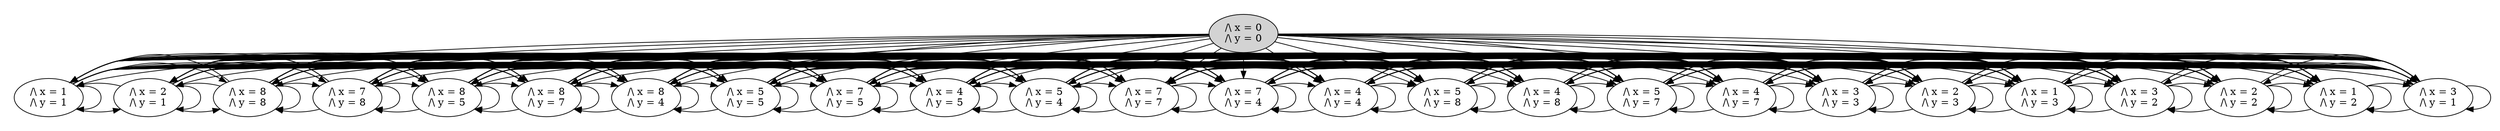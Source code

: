 strict digraph DiskGraph {
nodesep=0.35;
subgraph cluster_graph {
color="white";
1317622219392791164 [label="/\\ x = 0\n/\\ y = 0",style = filled]
1317622219392791164 -> -5135245217667083873 [label="",color="black",fontcolor="black"];
-5135245217667083873 [label="/\\ x = 1\n/\\ y = 1"];
1317622219392791164 -> 3194718562996887924 [label="",color="black",fontcolor="black"];
3194718562996887924 [label="/\\ x = 2\n/\\ y = 1"];
1317622219392791164 -> 6913057898010587437 [label="",color="black",fontcolor="black"];
6913057898010587437 [label="/\\ x = 3\n/\\ y = 1"];
1317622219392791164 -> -6107334885006858218 [label="",color="black",fontcolor="black"];
-6107334885006858218 [label="/\\ x = 1\n/\\ y = 2"];
1317622219392791164 -> 4598308751160121597 [label="",color="black",fontcolor="black"];
4598308751160121597 [label="/\\ x = 2\n/\\ y = 2"];
1317622219392791164 -> 5509467366236326052 [label="",color="black",fontcolor="black"];
5509467366236326052 [label="/\\ x = 3\n/\\ y = 2"];
1317622219392791164 -> 8244198208000531372 [label="",color="black",fontcolor="black"];
8244198208000531372 [label="/\\ x = 1\n/\\ y = 3"];
1317622219392791164 -> -1835396468595217593 [label="",color="black",fontcolor="black"];
-1835396468595217593 [label="/\\ x = 2\n/\\ y = 3"];
1317622219392791164 -> -7700404733365208290 [label="",color="black",fontcolor="black"];
-7700404733365208290 [label="/\\ x = 3\n/\\ y = 3"];
1317622219392791164 -> 6556685503993503479 [label="",color="black",fontcolor="black"];
6556685503993503479 [label="/\\ x = 4\n/\\ y = 7"];
1317622219392791164 -> 2980240189007056558 [label="",color="black",fontcolor="black"];
2980240189007056558 [label="/\\ x = 5\n/\\ y = 7"];
1317622219392791164 -> 535330184609923418 [label="",color="black",fontcolor="black"];
535330184609923418 [label="/\\ x = 4\n/\\ y = 8"];
1317622219392791164 -> 8415021963530965251 [label="",color="black",fontcolor="black"];
8415021963530965251 [label="/\\ x = 5\n/\\ y = 8"];
1317622219392791164 -> 5294988871942203262 [label="",color="black",fontcolor="black"];
5294988871942203262 [label="/\\ x = 4\n/\\ y = 4"];
1317622219392791164 -> 6556685503993503479 [label="",color="black",fontcolor="black"];
1317622219392791164 -> -2479919447714146411 [label="",color="black",fontcolor="black"];
-2479919447714146411 [label="/\\ x = 7\n/\\ y = 4"];
1317622219392791164 -> -3598344698142069220 [label="",color="black",fontcolor="black"];
-3598344698142069220 [label="/\\ x = 7\n/\\ y = 7"];
1317622219392791164 -> 4241935927718803239 [label="",color="black",fontcolor="black"];
4241935927718803239 [label="/\\ x = 5\n/\\ y = 4"];
1317622219392791164 -> 2980240189007056558 [label="",color="black",fontcolor="black"];
1317622219392791164 -> -2479919447714146411 [label="",color="black",fontcolor="black"];
1317622219392791164 -> -3598344698142069220 [label="",color="black",fontcolor="black"];
1317622219392791164 -> -8057870454207359804 [label="",color="black",fontcolor="black"];
-8057870454207359804 [label="/\\ x = 4\n/\\ y = 5"];
1317622219392791164 -> 6556685503993503479 [label="",color="black",fontcolor="black"];
1317622219392791164 -> 343025321356977199 [label="",color="black",fontcolor="black"];
343025321356977199 [label="/\\ x = 7\n/\\ y = 5"];
1317622219392791164 -> -3598344698142069220 [label="",color="black",fontcolor="black"];
1317622219392791164 -> -2051029467316534115 [label="",color="black",fontcolor="black"];
-2051029467316534115 [label="/\\ x = 5\n/\\ y = 5"];
1317622219392791164 -> 2980240189007056558 [label="",color="black",fontcolor="black"];
1317622219392791164 -> 343025321356977199 [label="",color="black",fontcolor="black"];
1317622219392791164 -> -3598344698142069220 [label="",color="black",fontcolor="black"];
1317622219392791164 -> 5294988871942203262 [label="",color="black",fontcolor="black"];
1317622219392791164 -> 6556685503993503479 [label="",color="black",fontcolor="black"];
1317622219392791164 -> -1568935242816946596 [label="",color="black",fontcolor="black"];
-1568935242816946596 [label="/\\ x = 8\n/\\ y = 4"];
1317622219392791164 -> -450475014157547563 [label="",color="black",fontcolor="black"];
-450475014157547563 [label="/\\ x = 8\n/\\ y = 7"];
1317622219392791164 -> 4241935927718803239 [label="",color="black",fontcolor="black"];
1317622219392791164 -> 2980240189007056558 [label="",color="black",fontcolor="black"];
1317622219392791164 -> -1568935242816946596 [label="",color="black",fontcolor="black"];
1317622219392791164 -> -450475014157547563 [label="",color="black",fontcolor="black"];
1317622219392791164 -> -8057870454207359804 [label="",color="black",fontcolor="black"];
1317622219392791164 -> 6556685503993503479 [label="",color="black",fontcolor="black"];
1317622219392791164 -> 3705653686749744614 [label="",color="black",fontcolor="black"];
3705653686749744614 [label="/\\ x = 8\n/\\ y = 5"];
1317622219392791164 -> -450475014157547563 [label="",color="black",fontcolor="black"];
1317622219392791164 -> -2051029467316534115 [label="",color="black",fontcolor="black"];
1317622219392791164 -> 2980240189007056558 [label="",color="black",fontcolor="black"];
1317622219392791164 -> 3705653686749744614 [label="",color="black",fontcolor="black"];
1317622219392791164 -> -450475014157547563 [label="",color="black",fontcolor="black"];
1317622219392791164 -> 5294988871942203262 [label="",color="black",fontcolor="black"];
1317622219392791164 -> 535330184609923418 [label="",color="black",fontcolor="black"];
1317622219392791164 -> -2479919447714146411 [label="",color="black",fontcolor="black"];
1317622219392791164 -> -7817187088929869391 [label="",color="black",fontcolor="black"];
-7817187088929869391 [label="/\\ x = 7\n/\\ y = 8"];
1317622219392791164 -> 4241935927718803239 [label="",color="black",fontcolor="black"];
1317622219392791164 -> 8415021963530965251 [label="",color="black",fontcolor="black"];
1317622219392791164 -> -2479919447714146411 [label="",color="black",fontcolor="black"];
1317622219392791164 -> -7817187088929869391 [label="",color="black",fontcolor="black"];
1317622219392791164 -> -8057870454207359804 [label="",color="black",fontcolor="black"];
1317622219392791164 -> 535330184609923418 [label="",color="black",fontcolor="black"];
1317622219392791164 -> 343025321356977199 [label="",color="black",fontcolor="black"];
1317622219392791164 -> -7817187088929869391 [label="",color="black",fontcolor="black"];
1317622219392791164 -> -2051029467316534115 [label="",color="black",fontcolor="black"];
1317622219392791164 -> 8415021963530965251 [label="",color="black",fontcolor="black"];
1317622219392791164 -> 343025321356977199 [label="",color="black",fontcolor="black"];
1317622219392791164 -> -7817187088929869391 [label="",color="black",fontcolor="black"];
1317622219392791164 -> 5294988871942203262 [label="",color="black",fontcolor="black"];
1317622219392791164 -> 535330184609923418 [label="",color="black",fontcolor="black"];
1317622219392791164 -> -1568935242816946596 [label="",color="black",fontcolor="black"];
1317622219392791164 -> -6616827914057475976 [label="",color="black",fontcolor="black"];
-6616827914057475976 [label="/\\ x = 8\n/\\ y = 8"];
1317622219392791164 -> 4241935927718803239 [label="",color="black",fontcolor="black"];
1317622219392791164 -> 8415021963530965251 [label="",color="black",fontcolor="black"];
1317622219392791164 -> -1568935242816946596 [label="",color="black",fontcolor="black"];
1317622219392791164 -> -6616827914057475976 [label="",color="black",fontcolor="black"];
1317622219392791164 -> -8057870454207359804 [label="",color="black",fontcolor="black"];
1317622219392791164 -> 535330184609923418 [label="",color="black",fontcolor="black"];
1317622219392791164 -> 3705653686749744614 [label="",color="black",fontcolor="black"];
1317622219392791164 -> -6616827914057475976 [label="",color="black",fontcolor="black"];
1317622219392791164 -> -2051029467316534115 [label="",color="black",fontcolor="black"];
1317622219392791164 -> 8415021963530965251 [label="",color="black",fontcolor="black"];
1317622219392791164 -> 3705653686749744614 [label="",color="black",fontcolor="black"];
1317622219392791164 -> -6616827914057475976 [label="",color="black",fontcolor="black"];
-5135245217667083873 -> -5135245217667083873 [label="",color="black",fontcolor="black"];
-5135245217667083873 -> 3194718562996887924 [label="",color="black",fontcolor="black"];
-5135245217667083873 -> 6913057898010587437 [label="",color="black",fontcolor="black"];
-5135245217667083873 -> -6107334885006858218 [label="",color="black",fontcolor="black"];
-5135245217667083873 -> 4598308751160121597 [label="",color="black",fontcolor="black"];
-5135245217667083873 -> 5509467366236326052 [label="",color="black",fontcolor="black"];
-5135245217667083873 -> 8244198208000531372 [label="",color="black",fontcolor="black"];
-5135245217667083873 -> -1835396468595217593 [label="",color="black",fontcolor="black"];
-5135245217667083873 -> -7700404733365208290 [label="",color="black",fontcolor="black"];
-5135245217667083873 -> 6556685503993503479 [label="",color="black",fontcolor="black"];
-5135245217667083873 -> 2980240189007056558 [label="",color="black",fontcolor="black"];
-5135245217667083873 -> 535330184609923418 [label="",color="black",fontcolor="black"];
-5135245217667083873 -> 8415021963530965251 [label="",color="black",fontcolor="black"];
-5135245217667083873 -> 5294988871942203262 [label="",color="black",fontcolor="black"];
-5135245217667083873 -> 6556685503993503479 [label="",color="black",fontcolor="black"];
-5135245217667083873 -> -2479919447714146411 [label="",color="black",fontcolor="black"];
-5135245217667083873 -> -3598344698142069220 [label="",color="black",fontcolor="black"];
-5135245217667083873 -> 4241935927718803239 [label="",color="black",fontcolor="black"];
-5135245217667083873 -> 2980240189007056558 [label="",color="black",fontcolor="black"];
-5135245217667083873 -> -2479919447714146411 [label="",color="black",fontcolor="black"];
-5135245217667083873 -> -3598344698142069220 [label="",color="black",fontcolor="black"];
-5135245217667083873 -> -8057870454207359804 [label="",color="black",fontcolor="black"];
-5135245217667083873 -> 6556685503993503479 [label="",color="black",fontcolor="black"];
-5135245217667083873 -> 343025321356977199 [label="",color="black",fontcolor="black"];
-5135245217667083873 -> -3598344698142069220 [label="",color="black",fontcolor="black"];
-5135245217667083873 -> -2051029467316534115 [label="",color="black",fontcolor="black"];
-5135245217667083873 -> 2980240189007056558 [label="",color="black",fontcolor="black"];
-5135245217667083873 -> 343025321356977199 [label="",color="black",fontcolor="black"];
-5135245217667083873 -> -3598344698142069220 [label="",color="black",fontcolor="black"];
-5135245217667083873 -> 5294988871942203262 [label="",color="black",fontcolor="black"];
-5135245217667083873 -> 6556685503993503479 [label="",color="black",fontcolor="black"];
-5135245217667083873 -> -1568935242816946596 [label="",color="black",fontcolor="black"];
-5135245217667083873 -> -450475014157547563 [label="",color="black",fontcolor="black"];
-5135245217667083873 -> 4241935927718803239 [label="",color="black",fontcolor="black"];
-5135245217667083873 -> 2980240189007056558 [label="",color="black",fontcolor="black"];
-5135245217667083873 -> -1568935242816946596 [label="",color="black",fontcolor="black"];
-5135245217667083873 -> -450475014157547563 [label="",color="black",fontcolor="black"];
-5135245217667083873 -> -8057870454207359804 [label="",color="black",fontcolor="black"];
-5135245217667083873 -> 6556685503993503479 [label="",color="black",fontcolor="black"];
-5135245217667083873 -> 3705653686749744614 [label="",color="black",fontcolor="black"];
-5135245217667083873 -> -450475014157547563 [label="",color="black",fontcolor="black"];
-5135245217667083873 -> -2051029467316534115 [label="",color="black",fontcolor="black"];
-5135245217667083873 -> 2980240189007056558 [label="",color="black",fontcolor="black"];
-5135245217667083873 -> 3705653686749744614 [label="",color="black",fontcolor="black"];
-5135245217667083873 -> -450475014157547563 [label="",color="black",fontcolor="black"];
-5135245217667083873 -> 5294988871942203262 [label="",color="black",fontcolor="black"];
-5135245217667083873 -> 535330184609923418 [label="",color="black",fontcolor="black"];
-5135245217667083873 -> -2479919447714146411 [label="",color="black",fontcolor="black"];
-5135245217667083873 -> -7817187088929869391 [label="",color="black",fontcolor="black"];
-5135245217667083873 -> 4241935927718803239 [label="",color="black",fontcolor="black"];
-5135245217667083873 -> 8415021963530965251 [label="",color="black",fontcolor="black"];
-5135245217667083873 -> -2479919447714146411 [label="",color="black",fontcolor="black"];
-5135245217667083873 -> -7817187088929869391 [label="",color="black",fontcolor="black"];
-5135245217667083873 -> -8057870454207359804 [label="",color="black",fontcolor="black"];
-5135245217667083873 -> 535330184609923418 [label="",color="black",fontcolor="black"];
-5135245217667083873 -> 343025321356977199 [label="",color="black",fontcolor="black"];
-5135245217667083873 -> -7817187088929869391 [label="",color="black",fontcolor="black"];
-5135245217667083873 -> -2051029467316534115 [label="",color="black",fontcolor="black"];
-5135245217667083873 -> 8415021963530965251 [label="",color="black",fontcolor="black"];
-5135245217667083873 -> 343025321356977199 [label="",color="black",fontcolor="black"];
-5135245217667083873 -> -7817187088929869391 [label="",color="black",fontcolor="black"];
-5135245217667083873 -> 5294988871942203262 [label="",color="black",fontcolor="black"];
-5135245217667083873 -> 535330184609923418 [label="",color="black",fontcolor="black"];
-5135245217667083873 -> -1568935242816946596 [label="",color="black",fontcolor="black"];
-5135245217667083873 -> -6616827914057475976 [label="",color="black",fontcolor="black"];
-5135245217667083873 -> 4241935927718803239 [label="",color="black",fontcolor="black"];
-5135245217667083873 -> 8415021963530965251 [label="",color="black",fontcolor="black"];
-5135245217667083873 -> -1568935242816946596 [label="",color="black",fontcolor="black"];
-5135245217667083873 -> -6616827914057475976 [label="",color="black",fontcolor="black"];
-5135245217667083873 -> -8057870454207359804 [label="",color="black",fontcolor="black"];
-5135245217667083873 -> 535330184609923418 [label="",color="black",fontcolor="black"];
-5135245217667083873 -> 3705653686749744614 [label="",color="black",fontcolor="black"];
-5135245217667083873 -> -6616827914057475976 [label="",color="black",fontcolor="black"];
-5135245217667083873 -> -2051029467316534115 [label="",color="black",fontcolor="black"];
-5135245217667083873 -> 8415021963530965251 [label="",color="black",fontcolor="black"];
-5135245217667083873 -> 3705653686749744614 [label="",color="black",fontcolor="black"];
-5135245217667083873 -> -6616827914057475976 [label="",color="black",fontcolor="black"];
3194718562996887924 -> -5135245217667083873 [label="",color="black",fontcolor="black"];
3194718562996887924 -> 3194718562996887924 [label="",color="black",fontcolor="black"];
3194718562996887924 -> 6913057898010587437 [label="",color="black",fontcolor="black"];
3194718562996887924 -> -6107334885006858218 [label="",color="black",fontcolor="black"];
3194718562996887924 -> 4598308751160121597 [label="",color="black",fontcolor="black"];
3194718562996887924 -> 5509467366236326052 [label="",color="black",fontcolor="black"];
3194718562996887924 -> 8244198208000531372 [label="",color="black",fontcolor="black"];
3194718562996887924 -> -1835396468595217593 [label="",color="black",fontcolor="black"];
3194718562996887924 -> -7700404733365208290 [label="",color="black",fontcolor="black"];
3194718562996887924 -> 6556685503993503479 [label="",color="black",fontcolor="black"];
3194718562996887924 -> 2980240189007056558 [label="",color="black",fontcolor="black"];
3194718562996887924 -> 535330184609923418 [label="",color="black",fontcolor="black"];
3194718562996887924 -> 8415021963530965251 [label="",color="black",fontcolor="black"];
3194718562996887924 -> 5294988871942203262 [label="",color="black",fontcolor="black"];
3194718562996887924 -> 6556685503993503479 [label="",color="black",fontcolor="black"];
3194718562996887924 -> -2479919447714146411 [label="",color="black",fontcolor="black"];
3194718562996887924 -> -3598344698142069220 [label="",color="black",fontcolor="black"];
3194718562996887924 -> 4241935927718803239 [label="",color="black",fontcolor="black"];
3194718562996887924 -> 2980240189007056558 [label="",color="black",fontcolor="black"];
3194718562996887924 -> -2479919447714146411 [label="",color="black",fontcolor="black"];
3194718562996887924 -> -3598344698142069220 [label="",color="black",fontcolor="black"];
3194718562996887924 -> -8057870454207359804 [label="",color="black",fontcolor="black"];
3194718562996887924 -> 6556685503993503479 [label="",color="black",fontcolor="black"];
3194718562996887924 -> 343025321356977199 [label="",color="black",fontcolor="black"];
3194718562996887924 -> -3598344698142069220 [label="",color="black",fontcolor="black"];
3194718562996887924 -> -2051029467316534115 [label="",color="black",fontcolor="black"];
3194718562996887924 -> 2980240189007056558 [label="",color="black",fontcolor="black"];
3194718562996887924 -> 343025321356977199 [label="",color="black",fontcolor="black"];
3194718562996887924 -> -3598344698142069220 [label="",color="black",fontcolor="black"];
3194718562996887924 -> 5294988871942203262 [label="",color="black",fontcolor="black"];
3194718562996887924 -> 6556685503993503479 [label="",color="black",fontcolor="black"];
3194718562996887924 -> -1568935242816946596 [label="",color="black",fontcolor="black"];
3194718562996887924 -> -450475014157547563 [label="",color="black",fontcolor="black"];
3194718562996887924 -> 4241935927718803239 [label="",color="black",fontcolor="black"];
3194718562996887924 -> 2980240189007056558 [label="",color="black",fontcolor="black"];
3194718562996887924 -> -1568935242816946596 [label="",color="black",fontcolor="black"];
3194718562996887924 -> -450475014157547563 [label="",color="black",fontcolor="black"];
3194718562996887924 -> -8057870454207359804 [label="",color="black",fontcolor="black"];
3194718562996887924 -> 6556685503993503479 [label="",color="black",fontcolor="black"];
3194718562996887924 -> 3705653686749744614 [label="",color="black",fontcolor="black"];
3194718562996887924 -> -450475014157547563 [label="",color="black",fontcolor="black"];
3194718562996887924 -> -2051029467316534115 [label="",color="black",fontcolor="black"];
3194718562996887924 -> 2980240189007056558 [label="",color="black",fontcolor="black"];
3194718562996887924 -> 3705653686749744614 [label="",color="black",fontcolor="black"];
3194718562996887924 -> -450475014157547563 [label="",color="black",fontcolor="black"];
3194718562996887924 -> 5294988871942203262 [label="",color="black",fontcolor="black"];
3194718562996887924 -> 535330184609923418 [label="",color="black",fontcolor="black"];
3194718562996887924 -> -2479919447714146411 [label="",color="black",fontcolor="black"];
3194718562996887924 -> -7817187088929869391 [label="",color="black",fontcolor="black"];
3194718562996887924 -> 4241935927718803239 [label="",color="black",fontcolor="black"];
3194718562996887924 -> 8415021963530965251 [label="",color="black",fontcolor="black"];
3194718562996887924 -> -2479919447714146411 [label="",color="black",fontcolor="black"];
3194718562996887924 -> -7817187088929869391 [label="",color="black",fontcolor="black"];
3194718562996887924 -> -8057870454207359804 [label="",color="black",fontcolor="black"];
3194718562996887924 -> 535330184609923418 [label="",color="black",fontcolor="black"];
3194718562996887924 -> 343025321356977199 [label="",color="black",fontcolor="black"];
3194718562996887924 -> -7817187088929869391 [label="",color="black",fontcolor="black"];
3194718562996887924 -> -2051029467316534115 [label="",color="black",fontcolor="black"];
3194718562996887924 -> 8415021963530965251 [label="",color="black",fontcolor="black"];
3194718562996887924 -> 343025321356977199 [label="",color="black",fontcolor="black"];
3194718562996887924 -> -7817187088929869391 [label="",color="black",fontcolor="black"];
3194718562996887924 -> 5294988871942203262 [label="",color="black",fontcolor="black"];
3194718562996887924 -> 535330184609923418 [label="",color="black",fontcolor="black"];
3194718562996887924 -> -1568935242816946596 [label="",color="black",fontcolor="black"];
3194718562996887924 -> -6616827914057475976 [label="",color="black",fontcolor="black"];
3194718562996887924 -> 4241935927718803239 [label="",color="black",fontcolor="black"];
3194718562996887924 -> 8415021963530965251 [label="",color="black",fontcolor="black"];
3194718562996887924 -> -1568935242816946596 [label="",color="black",fontcolor="black"];
3194718562996887924 -> -6616827914057475976 [label="",color="black",fontcolor="black"];
3194718562996887924 -> -8057870454207359804 [label="",color="black",fontcolor="black"];
3194718562996887924 -> 535330184609923418 [label="",color="black",fontcolor="black"];
3194718562996887924 -> 3705653686749744614 [label="",color="black",fontcolor="black"];
3194718562996887924 -> -6616827914057475976 [label="",color="black",fontcolor="black"];
3194718562996887924 -> -2051029467316534115 [label="",color="black",fontcolor="black"];
3194718562996887924 -> 8415021963530965251 [label="",color="black",fontcolor="black"];
3194718562996887924 -> 3705653686749744614 [label="",color="black",fontcolor="black"];
3194718562996887924 -> -6616827914057475976 [label="",color="black",fontcolor="black"];
6913057898010587437 -> -5135245217667083873 [label="",color="black",fontcolor="black"];
6913057898010587437 -> 3194718562996887924 [label="",color="black",fontcolor="black"];
6913057898010587437 -> 6913057898010587437 [label="",color="black",fontcolor="black"];
6913057898010587437 -> -6107334885006858218 [label="",color="black",fontcolor="black"];
6913057898010587437 -> 4598308751160121597 [label="",color="black",fontcolor="black"];
6913057898010587437 -> 5509467366236326052 [label="",color="black",fontcolor="black"];
6913057898010587437 -> 8244198208000531372 [label="",color="black",fontcolor="black"];
6913057898010587437 -> -1835396468595217593 [label="",color="black",fontcolor="black"];
6913057898010587437 -> -7700404733365208290 [label="",color="black",fontcolor="black"];
6913057898010587437 -> 6556685503993503479 [label="",color="black",fontcolor="black"];
6913057898010587437 -> 2980240189007056558 [label="",color="black",fontcolor="black"];
6913057898010587437 -> 535330184609923418 [label="",color="black",fontcolor="black"];
6913057898010587437 -> 8415021963530965251 [label="",color="black",fontcolor="black"];
6913057898010587437 -> 5294988871942203262 [label="",color="black",fontcolor="black"];
6913057898010587437 -> 6556685503993503479 [label="",color="black",fontcolor="black"];
6913057898010587437 -> -2479919447714146411 [label="",color="black",fontcolor="black"];
6913057898010587437 -> -3598344698142069220 [label="",color="black",fontcolor="black"];
6913057898010587437 -> 4241935927718803239 [label="",color="black",fontcolor="black"];
6913057898010587437 -> 2980240189007056558 [label="",color="black",fontcolor="black"];
6913057898010587437 -> -2479919447714146411 [label="",color="black",fontcolor="black"];
6913057898010587437 -> -3598344698142069220 [label="",color="black",fontcolor="black"];
6913057898010587437 -> -8057870454207359804 [label="",color="black",fontcolor="black"];
6913057898010587437 -> 6556685503993503479 [label="",color="black",fontcolor="black"];
6913057898010587437 -> 343025321356977199 [label="",color="black",fontcolor="black"];
6913057898010587437 -> -3598344698142069220 [label="",color="black",fontcolor="black"];
6913057898010587437 -> -2051029467316534115 [label="",color="black",fontcolor="black"];
6913057898010587437 -> 2980240189007056558 [label="",color="black",fontcolor="black"];
6913057898010587437 -> 343025321356977199 [label="",color="black",fontcolor="black"];
6913057898010587437 -> -3598344698142069220 [label="",color="black",fontcolor="black"];
6913057898010587437 -> 5294988871942203262 [label="",color="black",fontcolor="black"];
6913057898010587437 -> 6556685503993503479 [label="",color="black",fontcolor="black"];
6913057898010587437 -> -1568935242816946596 [label="",color="black",fontcolor="black"];
6913057898010587437 -> -450475014157547563 [label="",color="black",fontcolor="black"];
6913057898010587437 -> 4241935927718803239 [label="",color="black",fontcolor="black"];
6913057898010587437 -> 2980240189007056558 [label="",color="black",fontcolor="black"];
6913057898010587437 -> -1568935242816946596 [label="",color="black",fontcolor="black"];
6913057898010587437 -> -450475014157547563 [label="",color="black",fontcolor="black"];
6913057898010587437 -> -8057870454207359804 [label="",color="black",fontcolor="black"];
6913057898010587437 -> 6556685503993503479 [label="",color="black",fontcolor="black"];
6913057898010587437 -> 3705653686749744614 [label="",color="black",fontcolor="black"];
6913057898010587437 -> -450475014157547563 [label="",color="black",fontcolor="black"];
6913057898010587437 -> -2051029467316534115 [label="",color="black",fontcolor="black"];
6913057898010587437 -> 2980240189007056558 [label="",color="black",fontcolor="black"];
6913057898010587437 -> 3705653686749744614 [label="",color="black",fontcolor="black"];
6913057898010587437 -> -450475014157547563 [label="",color="black",fontcolor="black"];
6913057898010587437 -> 5294988871942203262 [label="",color="black",fontcolor="black"];
6913057898010587437 -> 535330184609923418 [label="",color="black",fontcolor="black"];
6913057898010587437 -> -2479919447714146411 [label="",color="black",fontcolor="black"];
6913057898010587437 -> -7817187088929869391 [label="",color="black",fontcolor="black"];
6913057898010587437 -> 4241935927718803239 [label="",color="black",fontcolor="black"];
6913057898010587437 -> 8415021963530965251 [label="",color="black",fontcolor="black"];
6913057898010587437 -> -2479919447714146411 [label="",color="black",fontcolor="black"];
6913057898010587437 -> -7817187088929869391 [label="",color="black",fontcolor="black"];
6913057898010587437 -> -8057870454207359804 [label="",color="black",fontcolor="black"];
6913057898010587437 -> 535330184609923418 [label="",color="black",fontcolor="black"];
6913057898010587437 -> 343025321356977199 [label="",color="black",fontcolor="black"];
6913057898010587437 -> -7817187088929869391 [label="",color="black",fontcolor="black"];
6913057898010587437 -> -2051029467316534115 [label="",color="black",fontcolor="black"];
6913057898010587437 -> 8415021963530965251 [label="",color="black",fontcolor="black"];
6913057898010587437 -> 343025321356977199 [label="",color="black",fontcolor="black"];
6913057898010587437 -> -7817187088929869391 [label="",color="black",fontcolor="black"];
6913057898010587437 -> 5294988871942203262 [label="",color="black",fontcolor="black"];
6913057898010587437 -> 535330184609923418 [label="",color="black",fontcolor="black"];
6913057898010587437 -> -1568935242816946596 [label="",color="black",fontcolor="black"];
6913057898010587437 -> -6616827914057475976 [label="",color="black",fontcolor="black"];
6913057898010587437 -> 4241935927718803239 [label="",color="black",fontcolor="black"];
6913057898010587437 -> 8415021963530965251 [label="",color="black",fontcolor="black"];
6913057898010587437 -> -1568935242816946596 [label="",color="black",fontcolor="black"];
6913057898010587437 -> -6616827914057475976 [label="",color="black",fontcolor="black"];
6913057898010587437 -> -8057870454207359804 [label="",color="black",fontcolor="black"];
6913057898010587437 -> 535330184609923418 [label="",color="black",fontcolor="black"];
6913057898010587437 -> 3705653686749744614 [label="",color="black",fontcolor="black"];
6913057898010587437 -> -6616827914057475976 [label="",color="black",fontcolor="black"];
6913057898010587437 -> -2051029467316534115 [label="",color="black",fontcolor="black"];
6913057898010587437 -> 8415021963530965251 [label="",color="black",fontcolor="black"];
6913057898010587437 -> 3705653686749744614 [label="",color="black",fontcolor="black"];
6913057898010587437 -> -6616827914057475976 [label="",color="black",fontcolor="black"];
-6107334885006858218 -> -5135245217667083873 [label="",color="black",fontcolor="black"];
-6107334885006858218 -> 3194718562996887924 [label="",color="black",fontcolor="black"];
-6107334885006858218 -> 6913057898010587437 [label="",color="black",fontcolor="black"];
-6107334885006858218 -> -6107334885006858218 [label="",color="black",fontcolor="black"];
-6107334885006858218 -> 4598308751160121597 [label="",color="black",fontcolor="black"];
-6107334885006858218 -> 5509467366236326052 [label="",color="black",fontcolor="black"];
-6107334885006858218 -> 8244198208000531372 [label="",color="black",fontcolor="black"];
-6107334885006858218 -> -1835396468595217593 [label="",color="black",fontcolor="black"];
-6107334885006858218 -> -7700404733365208290 [label="",color="black",fontcolor="black"];
-6107334885006858218 -> 6556685503993503479 [label="",color="black",fontcolor="black"];
-6107334885006858218 -> 2980240189007056558 [label="",color="black",fontcolor="black"];
-6107334885006858218 -> 535330184609923418 [label="",color="black",fontcolor="black"];
-6107334885006858218 -> 8415021963530965251 [label="",color="black",fontcolor="black"];
-6107334885006858218 -> 5294988871942203262 [label="",color="black",fontcolor="black"];
-6107334885006858218 -> 6556685503993503479 [label="",color="black",fontcolor="black"];
-6107334885006858218 -> -2479919447714146411 [label="",color="black",fontcolor="black"];
-6107334885006858218 -> -3598344698142069220 [label="",color="black",fontcolor="black"];
-6107334885006858218 -> 4241935927718803239 [label="",color="black",fontcolor="black"];
-6107334885006858218 -> 2980240189007056558 [label="",color="black",fontcolor="black"];
-6107334885006858218 -> -2479919447714146411 [label="",color="black",fontcolor="black"];
-6107334885006858218 -> -3598344698142069220 [label="",color="black",fontcolor="black"];
-6107334885006858218 -> -8057870454207359804 [label="",color="black",fontcolor="black"];
-6107334885006858218 -> 6556685503993503479 [label="",color="black",fontcolor="black"];
-6107334885006858218 -> 343025321356977199 [label="",color="black",fontcolor="black"];
-6107334885006858218 -> -3598344698142069220 [label="",color="black",fontcolor="black"];
-6107334885006858218 -> -2051029467316534115 [label="",color="black",fontcolor="black"];
-6107334885006858218 -> 2980240189007056558 [label="",color="black",fontcolor="black"];
-6107334885006858218 -> 343025321356977199 [label="",color="black",fontcolor="black"];
-6107334885006858218 -> -3598344698142069220 [label="",color="black",fontcolor="black"];
-6107334885006858218 -> 5294988871942203262 [label="",color="black",fontcolor="black"];
-6107334885006858218 -> 6556685503993503479 [label="",color="black",fontcolor="black"];
-6107334885006858218 -> -1568935242816946596 [label="",color="black",fontcolor="black"];
-6107334885006858218 -> -450475014157547563 [label="",color="black",fontcolor="black"];
-6107334885006858218 -> 4241935927718803239 [label="",color="black",fontcolor="black"];
-6107334885006858218 -> 2980240189007056558 [label="",color="black",fontcolor="black"];
-6107334885006858218 -> -1568935242816946596 [label="",color="black",fontcolor="black"];
-6107334885006858218 -> -450475014157547563 [label="",color="black",fontcolor="black"];
-6107334885006858218 -> -8057870454207359804 [label="",color="black",fontcolor="black"];
-6107334885006858218 -> 6556685503993503479 [label="",color="black",fontcolor="black"];
-6107334885006858218 -> 3705653686749744614 [label="",color="black",fontcolor="black"];
-6107334885006858218 -> -450475014157547563 [label="",color="black",fontcolor="black"];
-6107334885006858218 -> -2051029467316534115 [label="",color="black",fontcolor="black"];
-6107334885006858218 -> 2980240189007056558 [label="",color="black",fontcolor="black"];
-6107334885006858218 -> 3705653686749744614 [label="",color="black",fontcolor="black"];
-6107334885006858218 -> -450475014157547563 [label="",color="black",fontcolor="black"];
-6107334885006858218 -> 5294988871942203262 [label="",color="black",fontcolor="black"];
-6107334885006858218 -> 535330184609923418 [label="",color="black",fontcolor="black"];
-6107334885006858218 -> -2479919447714146411 [label="",color="black",fontcolor="black"];
-6107334885006858218 -> -7817187088929869391 [label="",color="black",fontcolor="black"];
-6107334885006858218 -> 4241935927718803239 [label="",color="black",fontcolor="black"];
-6107334885006858218 -> 8415021963530965251 [label="",color="black",fontcolor="black"];
-6107334885006858218 -> -2479919447714146411 [label="",color="black",fontcolor="black"];
-6107334885006858218 -> -7817187088929869391 [label="",color="black",fontcolor="black"];
-6107334885006858218 -> -8057870454207359804 [label="",color="black",fontcolor="black"];
-6107334885006858218 -> 535330184609923418 [label="",color="black",fontcolor="black"];
-6107334885006858218 -> 343025321356977199 [label="",color="black",fontcolor="black"];
-6107334885006858218 -> -7817187088929869391 [label="",color="black",fontcolor="black"];
-6107334885006858218 -> -2051029467316534115 [label="",color="black",fontcolor="black"];
-6107334885006858218 -> 8415021963530965251 [label="",color="black",fontcolor="black"];
-6107334885006858218 -> 343025321356977199 [label="",color="black",fontcolor="black"];
-6107334885006858218 -> -7817187088929869391 [label="",color="black",fontcolor="black"];
-6107334885006858218 -> 5294988871942203262 [label="",color="black",fontcolor="black"];
-6107334885006858218 -> 535330184609923418 [label="",color="black",fontcolor="black"];
-6107334885006858218 -> -1568935242816946596 [label="",color="black",fontcolor="black"];
-6107334885006858218 -> -6616827914057475976 [label="",color="black",fontcolor="black"];
-6107334885006858218 -> 4241935927718803239 [label="",color="black",fontcolor="black"];
-6107334885006858218 -> 8415021963530965251 [label="",color="black",fontcolor="black"];
-6107334885006858218 -> -1568935242816946596 [label="",color="black",fontcolor="black"];
-6107334885006858218 -> -6616827914057475976 [label="",color="black",fontcolor="black"];
-6107334885006858218 -> -8057870454207359804 [label="",color="black",fontcolor="black"];
-6107334885006858218 -> 535330184609923418 [label="",color="black",fontcolor="black"];
-6107334885006858218 -> 3705653686749744614 [label="",color="black",fontcolor="black"];
-6107334885006858218 -> -6616827914057475976 [label="",color="black",fontcolor="black"];
-6107334885006858218 -> -2051029467316534115 [label="",color="black",fontcolor="black"];
-6107334885006858218 -> 8415021963530965251 [label="",color="black",fontcolor="black"];
-6107334885006858218 -> 3705653686749744614 [label="",color="black",fontcolor="black"];
-6107334885006858218 -> -6616827914057475976 [label="",color="black",fontcolor="black"];
4598308751160121597 -> -5135245217667083873 [label="",color="black",fontcolor="black"];
4598308751160121597 -> 3194718562996887924 [label="",color="black",fontcolor="black"];
4598308751160121597 -> 6913057898010587437 [label="",color="black",fontcolor="black"];
4598308751160121597 -> -6107334885006858218 [label="",color="black",fontcolor="black"];
4598308751160121597 -> 4598308751160121597 [label="",color="black",fontcolor="black"];
4598308751160121597 -> 5509467366236326052 [label="",color="black",fontcolor="black"];
4598308751160121597 -> 8244198208000531372 [label="",color="black",fontcolor="black"];
4598308751160121597 -> -1835396468595217593 [label="",color="black",fontcolor="black"];
4598308751160121597 -> -7700404733365208290 [label="",color="black",fontcolor="black"];
4598308751160121597 -> 6556685503993503479 [label="",color="black",fontcolor="black"];
4598308751160121597 -> 2980240189007056558 [label="",color="black",fontcolor="black"];
4598308751160121597 -> 535330184609923418 [label="",color="black",fontcolor="black"];
4598308751160121597 -> 8415021963530965251 [label="",color="black",fontcolor="black"];
4598308751160121597 -> 5294988871942203262 [label="",color="black",fontcolor="black"];
4598308751160121597 -> 6556685503993503479 [label="",color="black",fontcolor="black"];
4598308751160121597 -> -2479919447714146411 [label="",color="black",fontcolor="black"];
4598308751160121597 -> -3598344698142069220 [label="",color="black",fontcolor="black"];
4598308751160121597 -> 4241935927718803239 [label="",color="black",fontcolor="black"];
4598308751160121597 -> 2980240189007056558 [label="",color="black",fontcolor="black"];
4598308751160121597 -> -2479919447714146411 [label="",color="black",fontcolor="black"];
4598308751160121597 -> -3598344698142069220 [label="",color="black",fontcolor="black"];
4598308751160121597 -> -8057870454207359804 [label="",color="black",fontcolor="black"];
4598308751160121597 -> 6556685503993503479 [label="",color="black",fontcolor="black"];
4598308751160121597 -> 343025321356977199 [label="",color="black",fontcolor="black"];
4598308751160121597 -> -3598344698142069220 [label="",color="black",fontcolor="black"];
4598308751160121597 -> -2051029467316534115 [label="",color="black",fontcolor="black"];
4598308751160121597 -> 2980240189007056558 [label="",color="black",fontcolor="black"];
4598308751160121597 -> 343025321356977199 [label="",color="black",fontcolor="black"];
4598308751160121597 -> -3598344698142069220 [label="",color="black",fontcolor="black"];
4598308751160121597 -> 5294988871942203262 [label="",color="black",fontcolor="black"];
4598308751160121597 -> 6556685503993503479 [label="",color="black",fontcolor="black"];
4598308751160121597 -> -1568935242816946596 [label="",color="black",fontcolor="black"];
4598308751160121597 -> -450475014157547563 [label="",color="black",fontcolor="black"];
4598308751160121597 -> 4241935927718803239 [label="",color="black",fontcolor="black"];
4598308751160121597 -> 2980240189007056558 [label="",color="black",fontcolor="black"];
4598308751160121597 -> -1568935242816946596 [label="",color="black",fontcolor="black"];
4598308751160121597 -> -450475014157547563 [label="",color="black",fontcolor="black"];
4598308751160121597 -> -8057870454207359804 [label="",color="black",fontcolor="black"];
4598308751160121597 -> 6556685503993503479 [label="",color="black",fontcolor="black"];
4598308751160121597 -> 3705653686749744614 [label="",color="black",fontcolor="black"];
4598308751160121597 -> -450475014157547563 [label="",color="black",fontcolor="black"];
4598308751160121597 -> -2051029467316534115 [label="",color="black",fontcolor="black"];
4598308751160121597 -> 2980240189007056558 [label="",color="black",fontcolor="black"];
4598308751160121597 -> 3705653686749744614 [label="",color="black",fontcolor="black"];
4598308751160121597 -> -450475014157547563 [label="",color="black",fontcolor="black"];
4598308751160121597 -> 5294988871942203262 [label="",color="black",fontcolor="black"];
4598308751160121597 -> 535330184609923418 [label="",color="black",fontcolor="black"];
4598308751160121597 -> -2479919447714146411 [label="",color="black",fontcolor="black"];
4598308751160121597 -> -7817187088929869391 [label="",color="black",fontcolor="black"];
4598308751160121597 -> 4241935927718803239 [label="",color="black",fontcolor="black"];
4598308751160121597 -> 8415021963530965251 [label="",color="black",fontcolor="black"];
4598308751160121597 -> -2479919447714146411 [label="",color="black",fontcolor="black"];
4598308751160121597 -> -7817187088929869391 [label="",color="black",fontcolor="black"];
4598308751160121597 -> -8057870454207359804 [label="",color="black",fontcolor="black"];
4598308751160121597 -> 535330184609923418 [label="",color="black",fontcolor="black"];
4598308751160121597 -> 343025321356977199 [label="",color="black",fontcolor="black"];
4598308751160121597 -> -7817187088929869391 [label="",color="black",fontcolor="black"];
4598308751160121597 -> -2051029467316534115 [label="",color="black",fontcolor="black"];
4598308751160121597 -> 8415021963530965251 [label="",color="black",fontcolor="black"];
4598308751160121597 -> 343025321356977199 [label="",color="black",fontcolor="black"];
4598308751160121597 -> -7817187088929869391 [label="",color="black",fontcolor="black"];
4598308751160121597 -> 5294988871942203262 [label="",color="black",fontcolor="black"];
4598308751160121597 -> 535330184609923418 [label="",color="black",fontcolor="black"];
4598308751160121597 -> -1568935242816946596 [label="",color="black",fontcolor="black"];
4598308751160121597 -> -6616827914057475976 [label="",color="black",fontcolor="black"];
4598308751160121597 -> 4241935927718803239 [label="",color="black",fontcolor="black"];
4598308751160121597 -> 8415021963530965251 [label="",color="black",fontcolor="black"];
4598308751160121597 -> -1568935242816946596 [label="",color="black",fontcolor="black"];
4598308751160121597 -> -6616827914057475976 [label="",color="black",fontcolor="black"];
4598308751160121597 -> -8057870454207359804 [label="",color="black",fontcolor="black"];
4598308751160121597 -> 535330184609923418 [label="",color="black",fontcolor="black"];
4598308751160121597 -> 3705653686749744614 [label="",color="black",fontcolor="black"];
4598308751160121597 -> -6616827914057475976 [label="",color="black",fontcolor="black"];
4598308751160121597 -> -2051029467316534115 [label="",color="black",fontcolor="black"];
4598308751160121597 -> 8415021963530965251 [label="",color="black",fontcolor="black"];
4598308751160121597 -> 3705653686749744614 [label="",color="black",fontcolor="black"];
4598308751160121597 -> -6616827914057475976 [label="",color="black",fontcolor="black"];
5509467366236326052 -> -5135245217667083873 [label="",color="black",fontcolor="black"];
5509467366236326052 -> 3194718562996887924 [label="",color="black",fontcolor="black"];
5509467366236326052 -> 6913057898010587437 [label="",color="black",fontcolor="black"];
5509467366236326052 -> -6107334885006858218 [label="",color="black",fontcolor="black"];
5509467366236326052 -> 4598308751160121597 [label="",color="black",fontcolor="black"];
5509467366236326052 -> 5509467366236326052 [label="",color="black",fontcolor="black"];
5509467366236326052 -> 8244198208000531372 [label="",color="black",fontcolor="black"];
5509467366236326052 -> -1835396468595217593 [label="",color="black",fontcolor="black"];
5509467366236326052 -> -7700404733365208290 [label="",color="black",fontcolor="black"];
5509467366236326052 -> 6556685503993503479 [label="",color="black",fontcolor="black"];
5509467366236326052 -> 2980240189007056558 [label="",color="black",fontcolor="black"];
5509467366236326052 -> 535330184609923418 [label="",color="black",fontcolor="black"];
5509467366236326052 -> 8415021963530965251 [label="",color="black",fontcolor="black"];
5509467366236326052 -> 5294988871942203262 [label="",color="black",fontcolor="black"];
5509467366236326052 -> 6556685503993503479 [label="",color="black",fontcolor="black"];
5509467366236326052 -> -2479919447714146411 [label="",color="black",fontcolor="black"];
5509467366236326052 -> -3598344698142069220 [label="",color="black",fontcolor="black"];
5509467366236326052 -> 4241935927718803239 [label="",color="black",fontcolor="black"];
5509467366236326052 -> 2980240189007056558 [label="",color="black",fontcolor="black"];
5509467366236326052 -> -2479919447714146411 [label="",color="black",fontcolor="black"];
5509467366236326052 -> -3598344698142069220 [label="",color="black",fontcolor="black"];
5509467366236326052 -> -8057870454207359804 [label="",color="black",fontcolor="black"];
5509467366236326052 -> 6556685503993503479 [label="",color="black",fontcolor="black"];
5509467366236326052 -> 343025321356977199 [label="",color="black",fontcolor="black"];
5509467366236326052 -> -3598344698142069220 [label="",color="black",fontcolor="black"];
5509467366236326052 -> -2051029467316534115 [label="",color="black",fontcolor="black"];
5509467366236326052 -> 2980240189007056558 [label="",color="black",fontcolor="black"];
5509467366236326052 -> 343025321356977199 [label="",color="black",fontcolor="black"];
5509467366236326052 -> -3598344698142069220 [label="",color="black",fontcolor="black"];
5509467366236326052 -> 5294988871942203262 [label="",color="black",fontcolor="black"];
5509467366236326052 -> 6556685503993503479 [label="",color="black",fontcolor="black"];
5509467366236326052 -> -1568935242816946596 [label="",color="black",fontcolor="black"];
5509467366236326052 -> -450475014157547563 [label="",color="black",fontcolor="black"];
5509467366236326052 -> 4241935927718803239 [label="",color="black",fontcolor="black"];
5509467366236326052 -> 2980240189007056558 [label="",color="black",fontcolor="black"];
5509467366236326052 -> -1568935242816946596 [label="",color="black",fontcolor="black"];
5509467366236326052 -> -450475014157547563 [label="",color="black",fontcolor="black"];
5509467366236326052 -> -8057870454207359804 [label="",color="black",fontcolor="black"];
5509467366236326052 -> 6556685503993503479 [label="",color="black",fontcolor="black"];
5509467366236326052 -> 3705653686749744614 [label="",color="black",fontcolor="black"];
5509467366236326052 -> -450475014157547563 [label="",color="black",fontcolor="black"];
5509467366236326052 -> -2051029467316534115 [label="",color="black",fontcolor="black"];
5509467366236326052 -> 2980240189007056558 [label="",color="black",fontcolor="black"];
5509467366236326052 -> 3705653686749744614 [label="",color="black",fontcolor="black"];
5509467366236326052 -> -450475014157547563 [label="",color="black",fontcolor="black"];
5509467366236326052 -> 5294988871942203262 [label="",color="black",fontcolor="black"];
5509467366236326052 -> 535330184609923418 [label="",color="black",fontcolor="black"];
5509467366236326052 -> -2479919447714146411 [label="",color="black",fontcolor="black"];
5509467366236326052 -> -7817187088929869391 [label="",color="black",fontcolor="black"];
5509467366236326052 -> 4241935927718803239 [label="",color="black",fontcolor="black"];
5509467366236326052 -> 8415021963530965251 [label="",color="black",fontcolor="black"];
5509467366236326052 -> -2479919447714146411 [label="",color="black",fontcolor="black"];
5509467366236326052 -> -7817187088929869391 [label="",color="black",fontcolor="black"];
5509467366236326052 -> -8057870454207359804 [label="",color="black",fontcolor="black"];
5509467366236326052 -> 535330184609923418 [label="",color="black",fontcolor="black"];
5509467366236326052 -> 343025321356977199 [label="",color="black",fontcolor="black"];
5509467366236326052 -> -7817187088929869391 [label="",color="black",fontcolor="black"];
5509467366236326052 -> -2051029467316534115 [label="",color="black",fontcolor="black"];
5509467366236326052 -> 8415021963530965251 [label="",color="black",fontcolor="black"];
5509467366236326052 -> 343025321356977199 [label="",color="black",fontcolor="black"];
5509467366236326052 -> -7817187088929869391 [label="",color="black",fontcolor="black"];
5509467366236326052 -> 5294988871942203262 [label="",color="black",fontcolor="black"];
5509467366236326052 -> 535330184609923418 [label="",color="black",fontcolor="black"];
5509467366236326052 -> -1568935242816946596 [label="",color="black",fontcolor="black"];
5509467366236326052 -> -6616827914057475976 [label="",color="black",fontcolor="black"];
5509467366236326052 -> 4241935927718803239 [label="",color="black",fontcolor="black"];
5509467366236326052 -> 8415021963530965251 [label="",color="black",fontcolor="black"];
5509467366236326052 -> -1568935242816946596 [label="",color="black",fontcolor="black"];
5509467366236326052 -> -6616827914057475976 [label="",color="black",fontcolor="black"];
5509467366236326052 -> -8057870454207359804 [label="",color="black",fontcolor="black"];
5509467366236326052 -> 535330184609923418 [label="",color="black",fontcolor="black"];
5509467366236326052 -> 3705653686749744614 [label="",color="black",fontcolor="black"];
5509467366236326052 -> -6616827914057475976 [label="",color="black",fontcolor="black"];
5509467366236326052 -> -2051029467316534115 [label="",color="black",fontcolor="black"];
5509467366236326052 -> 8415021963530965251 [label="",color="black",fontcolor="black"];
5509467366236326052 -> 3705653686749744614 [label="",color="black",fontcolor="black"];
5509467366236326052 -> -6616827914057475976 [label="",color="black",fontcolor="black"];
8244198208000531372 -> -5135245217667083873 [label="",color="black",fontcolor="black"];
8244198208000531372 -> 3194718562996887924 [label="",color="black",fontcolor="black"];
8244198208000531372 -> 6913057898010587437 [label="",color="black",fontcolor="black"];
8244198208000531372 -> -6107334885006858218 [label="",color="black",fontcolor="black"];
8244198208000531372 -> 4598308751160121597 [label="",color="black",fontcolor="black"];
8244198208000531372 -> 5509467366236326052 [label="",color="black",fontcolor="black"];
8244198208000531372 -> 8244198208000531372 [label="",color="black",fontcolor="black"];
8244198208000531372 -> -1835396468595217593 [label="",color="black",fontcolor="black"];
8244198208000531372 -> -7700404733365208290 [label="",color="black",fontcolor="black"];
8244198208000531372 -> 6556685503993503479 [label="",color="black",fontcolor="black"];
8244198208000531372 -> 2980240189007056558 [label="",color="black",fontcolor="black"];
8244198208000531372 -> 535330184609923418 [label="",color="black",fontcolor="black"];
8244198208000531372 -> 8415021963530965251 [label="",color="black",fontcolor="black"];
8244198208000531372 -> 5294988871942203262 [label="",color="black",fontcolor="black"];
8244198208000531372 -> 6556685503993503479 [label="",color="black",fontcolor="black"];
8244198208000531372 -> -2479919447714146411 [label="",color="black",fontcolor="black"];
8244198208000531372 -> -3598344698142069220 [label="",color="black",fontcolor="black"];
8244198208000531372 -> 4241935927718803239 [label="",color="black",fontcolor="black"];
8244198208000531372 -> 2980240189007056558 [label="",color="black",fontcolor="black"];
8244198208000531372 -> -2479919447714146411 [label="",color="black",fontcolor="black"];
8244198208000531372 -> -3598344698142069220 [label="",color="black",fontcolor="black"];
8244198208000531372 -> -8057870454207359804 [label="",color="black",fontcolor="black"];
8244198208000531372 -> 6556685503993503479 [label="",color="black",fontcolor="black"];
8244198208000531372 -> 343025321356977199 [label="",color="black",fontcolor="black"];
8244198208000531372 -> -3598344698142069220 [label="",color="black",fontcolor="black"];
8244198208000531372 -> -2051029467316534115 [label="",color="black",fontcolor="black"];
8244198208000531372 -> 2980240189007056558 [label="",color="black",fontcolor="black"];
8244198208000531372 -> 343025321356977199 [label="",color="black",fontcolor="black"];
8244198208000531372 -> -3598344698142069220 [label="",color="black",fontcolor="black"];
8244198208000531372 -> 5294988871942203262 [label="",color="black",fontcolor="black"];
8244198208000531372 -> 6556685503993503479 [label="",color="black",fontcolor="black"];
8244198208000531372 -> -1568935242816946596 [label="",color="black",fontcolor="black"];
8244198208000531372 -> -450475014157547563 [label="",color="black",fontcolor="black"];
8244198208000531372 -> 4241935927718803239 [label="",color="black",fontcolor="black"];
8244198208000531372 -> 2980240189007056558 [label="",color="black",fontcolor="black"];
8244198208000531372 -> -1568935242816946596 [label="",color="black",fontcolor="black"];
8244198208000531372 -> -450475014157547563 [label="",color="black",fontcolor="black"];
8244198208000531372 -> -8057870454207359804 [label="",color="black",fontcolor="black"];
8244198208000531372 -> 6556685503993503479 [label="",color="black",fontcolor="black"];
8244198208000531372 -> 3705653686749744614 [label="",color="black",fontcolor="black"];
8244198208000531372 -> -450475014157547563 [label="",color="black",fontcolor="black"];
8244198208000531372 -> -2051029467316534115 [label="",color="black",fontcolor="black"];
8244198208000531372 -> 2980240189007056558 [label="",color="black",fontcolor="black"];
8244198208000531372 -> 3705653686749744614 [label="",color="black",fontcolor="black"];
8244198208000531372 -> -450475014157547563 [label="",color="black",fontcolor="black"];
8244198208000531372 -> 5294988871942203262 [label="",color="black",fontcolor="black"];
8244198208000531372 -> 535330184609923418 [label="",color="black",fontcolor="black"];
8244198208000531372 -> -2479919447714146411 [label="",color="black",fontcolor="black"];
8244198208000531372 -> -7817187088929869391 [label="",color="black",fontcolor="black"];
8244198208000531372 -> 4241935927718803239 [label="",color="black",fontcolor="black"];
8244198208000531372 -> 8415021963530965251 [label="",color="black",fontcolor="black"];
8244198208000531372 -> -2479919447714146411 [label="",color="black",fontcolor="black"];
8244198208000531372 -> -7817187088929869391 [label="",color="black",fontcolor="black"];
8244198208000531372 -> -8057870454207359804 [label="",color="black",fontcolor="black"];
8244198208000531372 -> 535330184609923418 [label="",color="black",fontcolor="black"];
8244198208000531372 -> 343025321356977199 [label="",color="black",fontcolor="black"];
8244198208000531372 -> -7817187088929869391 [label="",color="black",fontcolor="black"];
8244198208000531372 -> -2051029467316534115 [label="",color="black",fontcolor="black"];
8244198208000531372 -> 8415021963530965251 [label="",color="black",fontcolor="black"];
8244198208000531372 -> 343025321356977199 [label="",color="black",fontcolor="black"];
8244198208000531372 -> -7817187088929869391 [label="",color="black",fontcolor="black"];
8244198208000531372 -> 5294988871942203262 [label="",color="black",fontcolor="black"];
8244198208000531372 -> 535330184609923418 [label="",color="black",fontcolor="black"];
8244198208000531372 -> -1568935242816946596 [label="",color="black",fontcolor="black"];
8244198208000531372 -> -6616827914057475976 [label="",color="black",fontcolor="black"];
8244198208000531372 -> 4241935927718803239 [label="",color="black",fontcolor="black"];
8244198208000531372 -> 8415021963530965251 [label="",color="black",fontcolor="black"];
8244198208000531372 -> -1568935242816946596 [label="",color="black",fontcolor="black"];
8244198208000531372 -> -6616827914057475976 [label="",color="black",fontcolor="black"];
8244198208000531372 -> -8057870454207359804 [label="",color="black",fontcolor="black"];
8244198208000531372 -> 535330184609923418 [label="",color="black",fontcolor="black"];
8244198208000531372 -> 3705653686749744614 [label="",color="black",fontcolor="black"];
8244198208000531372 -> -6616827914057475976 [label="",color="black",fontcolor="black"];
8244198208000531372 -> -2051029467316534115 [label="",color="black",fontcolor="black"];
8244198208000531372 -> 8415021963530965251 [label="",color="black",fontcolor="black"];
8244198208000531372 -> 3705653686749744614 [label="",color="black",fontcolor="black"];
8244198208000531372 -> -6616827914057475976 [label="",color="black",fontcolor="black"];
-1835396468595217593 -> -5135245217667083873 [label="",color="black",fontcolor="black"];
-1835396468595217593 -> 3194718562996887924 [label="",color="black",fontcolor="black"];
-1835396468595217593 -> 6913057898010587437 [label="",color="black",fontcolor="black"];
-1835396468595217593 -> -6107334885006858218 [label="",color="black",fontcolor="black"];
-1835396468595217593 -> 4598308751160121597 [label="",color="black",fontcolor="black"];
-1835396468595217593 -> 5509467366236326052 [label="",color="black",fontcolor="black"];
-1835396468595217593 -> 8244198208000531372 [label="",color="black",fontcolor="black"];
-1835396468595217593 -> -1835396468595217593 [label="",color="black",fontcolor="black"];
-1835396468595217593 -> -7700404733365208290 [label="",color="black",fontcolor="black"];
-1835396468595217593 -> 6556685503993503479 [label="",color="black",fontcolor="black"];
-1835396468595217593 -> 2980240189007056558 [label="",color="black",fontcolor="black"];
-1835396468595217593 -> 535330184609923418 [label="",color="black",fontcolor="black"];
-1835396468595217593 -> 8415021963530965251 [label="",color="black",fontcolor="black"];
-1835396468595217593 -> 5294988871942203262 [label="",color="black",fontcolor="black"];
-1835396468595217593 -> 6556685503993503479 [label="",color="black",fontcolor="black"];
-1835396468595217593 -> -2479919447714146411 [label="",color="black",fontcolor="black"];
-1835396468595217593 -> -3598344698142069220 [label="",color="black",fontcolor="black"];
-1835396468595217593 -> 4241935927718803239 [label="",color="black",fontcolor="black"];
-1835396468595217593 -> 2980240189007056558 [label="",color="black",fontcolor="black"];
-1835396468595217593 -> -2479919447714146411 [label="",color="black",fontcolor="black"];
-1835396468595217593 -> -3598344698142069220 [label="",color="black",fontcolor="black"];
-1835396468595217593 -> -8057870454207359804 [label="",color="black",fontcolor="black"];
-1835396468595217593 -> 6556685503993503479 [label="",color="black",fontcolor="black"];
-1835396468595217593 -> 343025321356977199 [label="",color="black",fontcolor="black"];
-1835396468595217593 -> -3598344698142069220 [label="",color="black",fontcolor="black"];
-1835396468595217593 -> -2051029467316534115 [label="",color="black",fontcolor="black"];
-1835396468595217593 -> 2980240189007056558 [label="",color="black",fontcolor="black"];
-1835396468595217593 -> 343025321356977199 [label="",color="black",fontcolor="black"];
-1835396468595217593 -> -3598344698142069220 [label="",color="black",fontcolor="black"];
-1835396468595217593 -> 5294988871942203262 [label="",color="black",fontcolor="black"];
-1835396468595217593 -> 6556685503993503479 [label="",color="black",fontcolor="black"];
-1835396468595217593 -> -1568935242816946596 [label="",color="black",fontcolor="black"];
-1835396468595217593 -> -450475014157547563 [label="",color="black",fontcolor="black"];
-1835396468595217593 -> 4241935927718803239 [label="",color="black",fontcolor="black"];
-1835396468595217593 -> 2980240189007056558 [label="",color="black",fontcolor="black"];
-1835396468595217593 -> -1568935242816946596 [label="",color="black",fontcolor="black"];
-1835396468595217593 -> -450475014157547563 [label="",color="black",fontcolor="black"];
-1835396468595217593 -> -8057870454207359804 [label="",color="black",fontcolor="black"];
-1835396468595217593 -> 6556685503993503479 [label="",color="black",fontcolor="black"];
-1835396468595217593 -> 3705653686749744614 [label="",color="black",fontcolor="black"];
-1835396468595217593 -> -450475014157547563 [label="",color="black",fontcolor="black"];
-1835396468595217593 -> -2051029467316534115 [label="",color="black",fontcolor="black"];
-1835396468595217593 -> 2980240189007056558 [label="",color="black",fontcolor="black"];
-1835396468595217593 -> 3705653686749744614 [label="",color="black",fontcolor="black"];
-1835396468595217593 -> -450475014157547563 [label="",color="black",fontcolor="black"];
-1835396468595217593 -> 5294988871942203262 [label="",color="black",fontcolor="black"];
-1835396468595217593 -> 535330184609923418 [label="",color="black",fontcolor="black"];
-1835396468595217593 -> -2479919447714146411 [label="",color="black",fontcolor="black"];
-1835396468595217593 -> -7817187088929869391 [label="",color="black",fontcolor="black"];
-1835396468595217593 -> 4241935927718803239 [label="",color="black",fontcolor="black"];
-1835396468595217593 -> 8415021963530965251 [label="",color="black",fontcolor="black"];
-1835396468595217593 -> -2479919447714146411 [label="",color="black",fontcolor="black"];
-1835396468595217593 -> -7817187088929869391 [label="",color="black",fontcolor="black"];
-1835396468595217593 -> -8057870454207359804 [label="",color="black",fontcolor="black"];
-1835396468595217593 -> 535330184609923418 [label="",color="black",fontcolor="black"];
-1835396468595217593 -> 343025321356977199 [label="",color="black",fontcolor="black"];
-1835396468595217593 -> -7817187088929869391 [label="",color="black",fontcolor="black"];
-1835396468595217593 -> -2051029467316534115 [label="",color="black",fontcolor="black"];
-1835396468595217593 -> 8415021963530965251 [label="",color="black",fontcolor="black"];
-1835396468595217593 -> 343025321356977199 [label="",color="black",fontcolor="black"];
-1835396468595217593 -> -7817187088929869391 [label="",color="black",fontcolor="black"];
-1835396468595217593 -> 5294988871942203262 [label="",color="black",fontcolor="black"];
-1835396468595217593 -> 535330184609923418 [label="",color="black",fontcolor="black"];
-1835396468595217593 -> -1568935242816946596 [label="",color="black",fontcolor="black"];
-1835396468595217593 -> -6616827914057475976 [label="",color="black",fontcolor="black"];
-1835396468595217593 -> 4241935927718803239 [label="",color="black",fontcolor="black"];
-1835396468595217593 -> 8415021963530965251 [label="",color="black",fontcolor="black"];
-1835396468595217593 -> -1568935242816946596 [label="",color="black",fontcolor="black"];
-1835396468595217593 -> -6616827914057475976 [label="",color="black",fontcolor="black"];
-1835396468595217593 -> -8057870454207359804 [label="",color="black",fontcolor="black"];
-1835396468595217593 -> 535330184609923418 [label="",color="black",fontcolor="black"];
-1835396468595217593 -> 3705653686749744614 [label="",color="black",fontcolor="black"];
-1835396468595217593 -> -6616827914057475976 [label="",color="black",fontcolor="black"];
-1835396468595217593 -> -2051029467316534115 [label="",color="black",fontcolor="black"];
-1835396468595217593 -> 8415021963530965251 [label="",color="black",fontcolor="black"];
-1835396468595217593 -> 3705653686749744614 [label="",color="black",fontcolor="black"];
-1835396468595217593 -> -6616827914057475976 [label="",color="black",fontcolor="black"];
-7700404733365208290 -> -5135245217667083873 [label="",color="black",fontcolor="black"];
-7700404733365208290 -> 3194718562996887924 [label="",color="black",fontcolor="black"];
-7700404733365208290 -> 6913057898010587437 [label="",color="black",fontcolor="black"];
-7700404733365208290 -> -6107334885006858218 [label="",color="black",fontcolor="black"];
-7700404733365208290 -> 4598308751160121597 [label="",color="black",fontcolor="black"];
-7700404733365208290 -> 5509467366236326052 [label="",color="black",fontcolor="black"];
-7700404733365208290 -> 8244198208000531372 [label="",color="black",fontcolor="black"];
-7700404733365208290 -> -1835396468595217593 [label="",color="black",fontcolor="black"];
-7700404733365208290 -> -7700404733365208290 [label="",color="black",fontcolor="black"];
-7700404733365208290 -> 6556685503993503479 [label="",color="black",fontcolor="black"];
-7700404733365208290 -> 2980240189007056558 [label="",color="black",fontcolor="black"];
-7700404733365208290 -> 535330184609923418 [label="",color="black",fontcolor="black"];
-7700404733365208290 -> 8415021963530965251 [label="",color="black",fontcolor="black"];
-7700404733365208290 -> 5294988871942203262 [label="",color="black",fontcolor="black"];
-7700404733365208290 -> 6556685503993503479 [label="",color="black",fontcolor="black"];
-7700404733365208290 -> -2479919447714146411 [label="",color="black",fontcolor="black"];
-7700404733365208290 -> -3598344698142069220 [label="",color="black",fontcolor="black"];
-7700404733365208290 -> 4241935927718803239 [label="",color="black",fontcolor="black"];
-7700404733365208290 -> 2980240189007056558 [label="",color="black",fontcolor="black"];
-7700404733365208290 -> -2479919447714146411 [label="",color="black",fontcolor="black"];
-7700404733365208290 -> -3598344698142069220 [label="",color="black",fontcolor="black"];
-7700404733365208290 -> -8057870454207359804 [label="",color="black",fontcolor="black"];
-7700404733365208290 -> 6556685503993503479 [label="",color="black",fontcolor="black"];
-7700404733365208290 -> 343025321356977199 [label="",color="black",fontcolor="black"];
-7700404733365208290 -> -3598344698142069220 [label="",color="black",fontcolor="black"];
-7700404733365208290 -> -2051029467316534115 [label="",color="black",fontcolor="black"];
-7700404733365208290 -> 2980240189007056558 [label="",color="black",fontcolor="black"];
-7700404733365208290 -> 343025321356977199 [label="",color="black",fontcolor="black"];
-7700404733365208290 -> -3598344698142069220 [label="",color="black",fontcolor="black"];
-7700404733365208290 -> 5294988871942203262 [label="",color="black",fontcolor="black"];
-7700404733365208290 -> 6556685503993503479 [label="",color="black",fontcolor="black"];
-7700404733365208290 -> -1568935242816946596 [label="",color="black",fontcolor="black"];
-7700404733365208290 -> -450475014157547563 [label="",color="black",fontcolor="black"];
-7700404733365208290 -> 4241935927718803239 [label="",color="black",fontcolor="black"];
-7700404733365208290 -> 2980240189007056558 [label="",color="black",fontcolor="black"];
-7700404733365208290 -> -1568935242816946596 [label="",color="black",fontcolor="black"];
-7700404733365208290 -> -450475014157547563 [label="",color="black",fontcolor="black"];
-7700404733365208290 -> -8057870454207359804 [label="",color="black",fontcolor="black"];
-7700404733365208290 -> 6556685503993503479 [label="",color="black",fontcolor="black"];
-7700404733365208290 -> 3705653686749744614 [label="",color="black",fontcolor="black"];
-7700404733365208290 -> -450475014157547563 [label="",color="black",fontcolor="black"];
-7700404733365208290 -> -2051029467316534115 [label="",color="black",fontcolor="black"];
-7700404733365208290 -> 2980240189007056558 [label="",color="black",fontcolor="black"];
-7700404733365208290 -> 3705653686749744614 [label="",color="black",fontcolor="black"];
-7700404733365208290 -> -450475014157547563 [label="",color="black",fontcolor="black"];
-7700404733365208290 -> 5294988871942203262 [label="",color="black",fontcolor="black"];
-7700404733365208290 -> 535330184609923418 [label="",color="black",fontcolor="black"];
-7700404733365208290 -> -2479919447714146411 [label="",color="black",fontcolor="black"];
-7700404733365208290 -> -7817187088929869391 [label="",color="black",fontcolor="black"];
-7700404733365208290 -> 4241935927718803239 [label="",color="black",fontcolor="black"];
-7700404733365208290 -> 8415021963530965251 [label="",color="black",fontcolor="black"];
-7700404733365208290 -> -2479919447714146411 [label="",color="black",fontcolor="black"];
-7700404733365208290 -> -7817187088929869391 [label="",color="black",fontcolor="black"];
-7700404733365208290 -> -8057870454207359804 [label="",color="black",fontcolor="black"];
-7700404733365208290 -> 535330184609923418 [label="",color="black",fontcolor="black"];
-7700404733365208290 -> 343025321356977199 [label="",color="black",fontcolor="black"];
-7700404733365208290 -> -7817187088929869391 [label="",color="black",fontcolor="black"];
-7700404733365208290 -> -2051029467316534115 [label="",color="black",fontcolor="black"];
-7700404733365208290 -> 8415021963530965251 [label="",color="black",fontcolor="black"];
-7700404733365208290 -> 343025321356977199 [label="",color="black",fontcolor="black"];
-7700404733365208290 -> -7817187088929869391 [label="",color="black",fontcolor="black"];
-7700404733365208290 -> 5294988871942203262 [label="",color="black",fontcolor="black"];
-7700404733365208290 -> 535330184609923418 [label="",color="black",fontcolor="black"];
-7700404733365208290 -> -1568935242816946596 [label="",color="black",fontcolor="black"];
-7700404733365208290 -> -6616827914057475976 [label="",color="black",fontcolor="black"];
-7700404733365208290 -> 4241935927718803239 [label="",color="black",fontcolor="black"];
-7700404733365208290 -> 8415021963530965251 [label="",color="black",fontcolor="black"];
-7700404733365208290 -> -1568935242816946596 [label="",color="black",fontcolor="black"];
-7700404733365208290 -> -6616827914057475976 [label="",color="black",fontcolor="black"];
-7700404733365208290 -> -8057870454207359804 [label="",color="black",fontcolor="black"];
-7700404733365208290 -> 535330184609923418 [label="",color="black",fontcolor="black"];
-7700404733365208290 -> 3705653686749744614 [label="",color="black",fontcolor="black"];
-7700404733365208290 -> -6616827914057475976 [label="",color="black",fontcolor="black"];
-7700404733365208290 -> -2051029467316534115 [label="",color="black",fontcolor="black"];
-7700404733365208290 -> 8415021963530965251 [label="",color="black",fontcolor="black"];
-7700404733365208290 -> 3705653686749744614 [label="",color="black",fontcolor="black"];
-7700404733365208290 -> -6616827914057475976 [label="",color="black",fontcolor="black"];
6556685503993503479 -> -5135245217667083873 [label="",color="black",fontcolor="black"];
6556685503993503479 -> 3194718562996887924 [label="",color="black",fontcolor="black"];
6556685503993503479 -> 6913057898010587437 [label="",color="black",fontcolor="black"];
6556685503993503479 -> -6107334885006858218 [label="",color="black",fontcolor="black"];
6556685503993503479 -> 4598308751160121597 [label="",color="black",fontcolor="black"];
6556685503993503479 -> 5509467366236326052 [label="",color="black",fontcolor="black"];
6556685503993503479 -> 8244198208000531372 [label="",color="black",fontcolor="black"];
6556685503993503479 -> -1835396468595217593 [label="",color="black",fontcolor="black"];
6556685503993503479 -> -7700404733365208290 [label="",color="black",fontcolor="black"];
6556685503993503479 -> 6556685503993503479 [label="",color="black",fontcolor="black"];
6556685503993503479 -> 2980240189007056558 [label="",color="black",fontcolor="black"];
6556685503993503479 -> 535330184609923418 [label="",color="black",fontcolor="black"];
6556685503993503479 -> 8415021963530965251 [label="",color="black",fontcolor="black"];
6556685503993503479 -> 5294988871942203262 [label="",color="black",fontcolor="black"];
6556685503993503479 -> 6556685503993503479 [label="",color="black",fontcolor="black"];
6556685503993503479 -> -2479919447714146411 [label="",color="black",fontcolor="black"];
6556685503993503479 -> -3598344698142069220 [label="",color="black",fontcolor="black"];
6556685503993503479 -> 4241935927718803239 [label="",color="black",fontcolor="black"];
6556685503993503479 -> 2980240189007056558 [label="",color="black",fontcolor="black"];
6556685503993503479 -> -2479919447714146411 [label="",color="black",fontcolor="black"];
6556685503993503479 -> -3598344698142069220 [label="",color="black",fontcolor="black"];
6556685503993503479 -> -8057870454207359804 [label="",color="black",fontcolor="black"];
6556685503993503479 -> 6556685503993503479 [label="",color="black",fontcolor="black"];
6556685503993503479 -> 343025321356977199 [label="",color="black",fontcolor="black"];
6556685503993503479 -> -3598344698142069220 [label="",color="black",fontcolor="black"];
6556685503993503479 -> -2051029467316534115 [label="",color="black",fontcolor="black"];
6556685503993503479 -> 2980240189007056558 [label="",color="black",fontcolor="black"];
6556685503993503479 -> 343025321356977199 [label="",color="black",fontcolor="black"];
6556685503993503479 -> -3598344698142069220 [label="",color="black",fontcolor="black"];
6556685503993503479 -> 5294988871942203262 [label="",color="black",fontcolor="black"];
6556685503993503479 -> 6556685503993503479 [label="",color="black",fontcolor="black"];
6556685503993503479 -> -1568935242816946596 [label="",color="black",fontcolor="black"];
6556685503993503479 -> -450475014157547563 [label="",color="black",fontcolor="black"];
6556685503993503479 -> 4241935927718803239 [label="",color="black",fontcolor="black"];
6556685503993503479 -> 2980240189007056558 [label="",color="black",fontcolor="black"];
6556685503993503479 -> -1568935242816946596 [label="",color="black",fontcolor="black"];
6556685503993503479 -> -450475014157547563 [label="",color="black",fontcolor="black"];
6556685503993503479 -> -8057870454207359804 [label="",color="black",fontcolor="black"];
6556685503993503479 -> 6556685503993503479 [label="",color="black",fontcolor="black"];
6556685503993503479 -> 3705653686749744614 [label="",color="black",fontcolor="black"];
6556685503993503479 -> -450475014157547563 [label="",color="black",fontcolor="black"];
6556685503993503479 -> -2051029467316534115 [label="",color="black",fontcolor="black"];
6556685503993503479 -> 2980240189007056558 [label="",color="black",fontcolor="black"];
6556685503993503479 -> 3705653686749744614 [label="",color="black",fontcolor="black"];
6556685503993503479 -> -450475014157547563 [label="",color="black",fontcolor="black"];
6556685503993503479 -> 5294988871942203262 [label="",color="black",fontcolor="black"];
6556685503993503479 -> 535330184609923418 [label="",color="black",fontcolor="black"];
6556685503993503479 -> -2479919447714146411 [label="",color="black",fontcolor="black"];
6556685503993503479 -> -7817187088929869391 [label="",color="black",fontcolor="black"];
6556685503993503479 -> 4241935927718803239 [label="",color="black",fontcolor="black"];
6556685503993503479 -> 8415021963530965251 [label="",color="black",fontcolor="black"];
6556685503993503479 -> -2479919447714146411 [label="",color="black",fontcolor="black"];
6556685503993503479 -> -7817187088929869391 [label="",color="black",fontcolor="black"];
6556685503993503479 -> -8057870454207359804 [label="",color="black",fontcolor="black"];
6556685503993503479 -> 535330184609923418 [label="",color="black",fontcolor="black"];
6556685503993503479 -> 343025321356977199 [label="",color="black",fontcolor="black"];
6556685503993503479 -> -7817187088929869391 [label="",color="black",fontcolor="black"];
6556685503993503479 -> -2051029467316534115 [label="",color="black",fontcolor="black"];
6556685503993503479 -> 8415021963530965251 [label="",color="black",fontcolor="black"];
6556685503993503479 -> 343025321356977199 [label="",color="black",fontcolor="black"];
6556685503993503479 -> -7817187088929869391 [label="",color="black",fontcolor="black"];
6556685503993503479 -> 5294988871942203262 [label="",color="black",fontcolor="black"];
6556685503993503479 -> 535330184609923418 [label="",color="black",fontcolor="black"];
6556685503993503479 -> -1568935242816946596 [label="",color="black",fontcolor="black"];
6556685503993503479 -> -6616827914057475976 [label="",color="black",fontcolor="black"];
6556685503993503479 -> 4241935927718803239 [label="",color="black",fontcolor="black"];
6556685503993503479 -> 8415021963530965251 [label="",color="black",fontcolor="black"];
6556685503993503479 -> -1568935242816946596 [label="",color="black",fontcolor="black"];
6556685503993503479 -> -6616827914057475976 [label="",color="black",fontcolor="black"];
6556685503993503479 -> -8057870454207359804 [label="",color="black",fontcolor="black"];
6556685503993503479 -> 535330184609923418 [label="",color="black",fontcolor="black"];
6556685503993503479 -> 3705653686749744614 [label="",color="black",fontcolor="black"];
6556685503993503479 -> -6616827914057475976 [label="",color="black",fontcolor="black"];
6556685503993503479 -> -2051029467316534115 [label="",color="black",fontcolor="black"];
6556685503993503479 -> 8415021963530965251 [label="",color="black",fontcolor="black"];
6556685503993503479 -> 3705653686749744614 [label="",color="black",fontcolor="black"];
6556685503993503479 -> -6616827914057475976 [label="",color="black",fontcolor="black"];
2980240189007056558 -> -5135245217667083873 [label="",color="black",fontcolor="black"];
2980240189007056558 -> 3194718562996887924 [label="",color="black",fontcolor="black"];
2980240189007056558 -> 6913057898010587437 [label="",color="black",fontcolor="black"];
2980240189007056558 -> -6107334885006858218 [label="",color="black",fontcolor="black"];
2980240189007056558 -> 4598308751160121597 [label="",color="black",fontcolor="black"];
2980240189007056558 -> 5509467366236326052 [label="",color="black",fontcolor="black"];
2980240189007056558 -> 8244198208000531372 [label="",color="black",fontcolor="black"];
2980240189007056558 -> -1835396468595217593 [label="",color="black",fontcolor="black"];
2980240189007056558 -> -7700404733365208290 [label="",color="black",fontcolor="black"];
2980240189007056558 -> 6556685503993503479 [label="",color="black",fontcolor="black"];
2980240189007056558 -> 2980240189007056558 [label="",color="black",fontcolor="black"];
2980240189007056558 -> 535330184609923418 [label="",color="black",fontcolor="black"];
2980240189007056558 -> 8415021963530965251 [label="",color="black",fontcolor="black"];
2980240189007056558 -> 5294988871942203262 [label="",color="black",fontcolor="black"];
2980240189007056558 -> 6556685503993503479 [label="",color="black",fontcolor="black"];
2980240189007056558 -> -2479919447714146411 [label="",color="black",fontcolor="black"];
2980240189007056558 -> -3598344698142069220 [label="",color="black",fontcolor="black"];
2980240189007056558 -> 4241935927718803239 [label="",color="black",fontcolor="black"];
2980240189007056558 -> 2980240189007056558 [label="",color="black",fontcolor="black"];
2980240189007056558 -> -2479919447714146411 [label="",color="black",fontcolor="black"];
2980240189007056558 -> -3598344698142069220 [label="",color="black",fontcolor="black"];
2980240189007056558 -> -8057870454207359804 [label="",color="black",fontcolor="black"];
2980240189007056558 -> 6556685503993503479 [label="",color="black",fontcolor="black"];
2980240189007056558 -> 343025321356977199 [label="",color="black",fontcolor="black"];
2980240189007056558 -> -3598344698142069220 [label="",color="black",fontcolor="black"];
2980240189007056558 -> -2051029467316534115 [label="",color="black",fontcolor="black"];
2980240189007056558 -> 2980240189007056558 [label="",color="black",fontcolor="black"];
2980240189007056558 -> 343025321356977199 [label="",color="black",fontcolor="black"];
2980240189007056558 -> -3598344698142069220 [label="",color="black",fontcolor="black"];
2980240189007056558 -> 5294988871942203262 [label="",color="black",fontcolor="black"];
2980240189007056558 -> 6556685503993503479 [label="",color="black",fontcolor="black"];
2980240189007056558 -> -1568935242816946596 [label="",color="black",fontcolor="black"];
2980240189007056558 -> -450475014157547563 [label="",color="black",fontcolor="black"];
2980240189007056558 -> 4241935927718803239 [label="",color="black",fontcolor="black"];
2980240189007056558 -> 2980240189007056558 [label="",color="black",fontcolor="black"];
2980240189007056558 -> -1568935242816946596 [label="",color="black",fontcolor="black"];
2980240189007056558 -> -450475014157547563 [label="",color="black",fontcolor="black"];
2980240189007056558 -> -8057870454207359804 [label="",color="black",fontcolor="black"];
2980240189007056558 -> 6556685503993503479 [label="",color="black",fontcolor="black"];
2980240189007056558 -> 3705653686749744614 [label="",color="black",fontcolor="black"];
2980240189007056558 -> -450475014157547563 [label="",color="black",fontcolor="black"];
2980240189007056558 -> -2051029467316534115 [label="",color="black",fontcolor="black"];
2980240189007056558 -> 2980240189007056558 [label="",color="black",fontcolor="black"];
2980240189007056558 -> 3705653686749744614 [label="",color="black",fontcolor="black"];
2980240189007056558 -> -450475014157547563 [label="",color="black",fontcolor="black"];
2980240189007056558 -> 5294988871942203262 [label="",color="black",fontcolor="black"];
2980240189007056558 -> 535330184609923418 [label="",color="black",fontcolor="black"];
2980240189007056558 -> -2479919447714146411 [label="",color="black",fontcolor="black"];
2980240189007056558 -> -7817187088929869391 [label="",color="black",fontcolor="black"];
2980240189007056558 -> 4241935927718803239 [label="",color="black",fontcolor="black"];
2980240189007056558 -> 8415021963530965251 [label="",color="black",fontcolor="black"];
2980240189007056558 -> -2479919447714146411 [label="",color="black",fontcolor="black"];
2980240189007056558 -> -7817187088929869391 [label="",color="black",fontcolor="black"];
2980240189007056558 -> -8057870454207359804 [label="",color="black",fontcolor="black"];
2980240189007056558 -> 535330184609923418 [label="",color="black",fontcolor="black"];
2980240189007056558 -> 343025321356977199 [label="",color="black",fontcolor="black"];
2980240189007056558 -> -7817187088929869391 [label="",color="black",fontcolor="black"];
2980240189007056558 -> -2051029467316534115 [label="",color="black",fontcolor="black"];
2980240189007056558 -> 8415021963530965251 [label="",color="black",fontcolor="black"];
2980240189007056558 -> 343025321356977199 [label="",color="black",fontcolor="black"];
2980240189007056558 -> -7817187088929869391 [label="",color="black",fontcolor="black"];
2980240189007056558 -> 5294988871942203262 [label="",color="black",fontcolor="black"];
2980240189007056558 -> 535330184609923418 [label="",color="black",fontcolor="black"];
2980240189007056558 -> -1568935242816946596 [label="",color="black",fontcolor="black"];
2980240189007056558 -> -6616827914057475976 [label="",color="black",fontcolor="black"];
2980240189007056558 -> 4241935927718803239 [label="",color="black",fontcolor="black"];
2980240189007056558 -> 8415021963530965251 [label="",color="black",fontcolor="black"];
2980240189007056558 -> -1568935242816946596 [label="",color="black",fontcolor="black"];
2980240189007056558 -> -6616827914057475976 [label="",color="black",fontcolor="black"];
2980240189007056558 -> -8057870454207359804 [label="",color="black",fontcolor="black"];
2980240189007056558 -> 535330184609923418 [label="",color="black",fontcolor="black"];
2980240189007056558 -> 3705653686749744614 [label="",color="black",fontcolor="black"];
2980240189007056558 -> -6616827914057475976 [label="",color="black",fontcolor="black"];
2980240189007056558 -> -2051029467316534115 [label="",color="black",fontcolor="black"];
2980240189007056558 -> 8415021963530965251 [label="",color="black",fontcolor="black"];
2980240189007056558 -> 3705653686749744614 [label="",color="black",fontcolor="black"];
2980240189007056558 -> -6616827914057475976 [label="",color="black",fontcolor="black"];
535330184609923418 -> -5135245217667083873 [label="",color="black",fontcolor="black"];
535330184609923418 -> 3194718562996887924 [label="",color="black",fontcolor="black"];
535330184609923418 -> 6913057898010587437 [label="",color="black",fontcolor="black"];
535330184609923418 -> -6107334885006858218 [label="",color="black",fontcolor="black"];
535330184609923418 -> 4598308751160121597 [label="",color="black",fontcolor="black"];
535330184609923418 -> 5509467366236326052 [label="",color="black",fontcolor="black"];
535330184609923418 -> 8244198208000531372 [label="",color="black",fontcolor="black"];
535330184609923418 -> -1835396468595217593 [label="",color="black",fontcolor="black"];
535330184609923418 -> -7700404733365208290 [label="",color="black",fontcolor="black"];
535330184609923418 -> 6556685503993503479 [label="",color="black",fontcolor="black"];
535330184609923418 -> 2980240189007056558 [label="",color="black",fontcolor="black"];
535330184609923418 -> 535330184609923418 [label="",color="black",fontcolor="black"];
535330184609923418 -> 8415021963530965251 [label="",color="black",fontcolor="black"];
535330184609923418 -> 5294988871942203262 [label="",color="black",fontcolor="black"];
535330184609923418 -> 6556685503993503479 [label="",color="black",fontcolor="black"];
535330184609923418 -> -2479919447714146411 [label="",color="black",fontcolor="black"];
535330184609923418 -> -3598344698142069220 [label="",color="black",fontcolor="black"];
535330184609923418 -> 4241935927718803239 [label="",color="black",fontcolor="black"];
535330184609923418 -> 2980240189007056558 [label="",color="black",fontcolor="black"];
535330184609923418 -> -2479919447714146411 [label="",color="black",fontcolor="black"];
535330184609923418 -> -3598344698142069220 [label="",color="black",fontcolor="black"];
535330184609923418 -> -8057870454207359804 [label="",color="black",fontcolor="black"];
535330184609923418 -> 6556685503993503479 [label="",color="black",fontcolor="black"];
535330184609923418 -> 343025321356977199 [label="",color="black",fontcolor="black"];
535330184609923418 -> -3598344698142069220 [label="",color="black",fontcolor="black"];
535330184609923418 -> -2051029467316534115 [label="",color="black",fontcolor="black"];
535330184609923418 -> 2980240189007056558 [label="",color="black",fontcolor="black"];
535330184609923418 -> 343025321356977199 [label="",color="black",fontcolor="black"];
535330184609923418 -> -3598344698142069220 [label="",color="black",fontcolor="black"];
535330184609923418 -> 5294988871942203262 [label="",color="black",fontcolor="black"];
535330184609923418 -> 6556685503993503479 [label="",color="black",fontcolor="black"];
535330184609923418 -> -1568935242816946596 [label="",color="black",fontcolor="black"];
535330184609923418 -> -450475014157547563 [label="",color="black",fontcolor="black"];
535330184609923418 -> 4241935927718803239 [label="",color="black",fontcolor="black"];
535330184609923418 -> 2980240189007056558 [label="",color="black",fontcolor="black"];
535330184609923418 -> -1568935242816946596 [label="",color="black",fontcolor="black"];
535330184609923418 -> -450475014157547563 [label="",color="black",fontcolor="black"];
535330184609923418 -> -8057870454207359804 [label="",color="black",fontcolor="black"];
535330184609923418 -> 6556685503993503479 [label="",color="black",fontcolor="black"];
535330184609923418 -> 3705653686749744614 [label="",color="black",fontcolor="black"];
535330184609923418 -> -450475014157547563 [label="",color="black",fontcolor="black"];
535330184609923418 -> -2051029467316534115 [label="",color="black",fontcolor="black"];
535330184609923418 -> 2980240189007056558 [label="",color="black",fontcolor="black"];
535330184609923418 -> 3705653686749744614 [label="",color="black",fontcolor="black"];
535330184609923418 -> -450475014157547563 [label="",color="black",fontcolor="black"];
535330184609923418 -> 5294988871942203262 [label="",color="black",fontcolor="black"];
535330184609923418 -> 535330184609923418 [label="",color="black",fontcolor="black"];
535330184609923418 -> -2479919447714146411 [label="",color="black",fontcolor="black"];
535330184609923418 -> -7817187088929869391 [label="",color="black",fontcolor="black"];
535330184609923418 -> 4241935927718803239 [label="",color="black",fontcolor="black"];
535330184609923418 -> 8415021963530965251 [label="",color="black",fontcolor="black"];
535330184609923418 -> -2479919447714146411 [label="",color="black",fontcolor="black"];
535330184609923418 -> -7817187088929869391 [label="",color="black",fontcolor="black"];
535330184609923418 -> -8057870454207359804 [label="",color="black",fontcolor="black"];
535330184609923418 -> 535330184609923418 [label="",color="black",fontcolor="black"];
535330184609923418 -> 343025321356977199 [label="",color="black",fontcolor="black"];
535330184609923418 -> -7817187088929869391 [label="",color="black",fontcolor="black"];
535330184609923418 -> -2051029467316534115 [label="",color="black",fontcolor="black"];
535330184609923418 -> 8415021963530965251 [label="",color="black",fontcolor="black"];
535330184609923418 -> 343025321356977199 [label="",color="black",fontcolor="black"];
535330184609923418 -> -7817187088929869391 [label="",color="black",fontcolor="black"];
535330184609923418 -> 5294988871942203262 [label="",color="black",fontcolor="black"];
535330184609923418 -> 535330184609923418 [label="",color="black",fontcolor="black"];
535330184609923418 -> -1568935242816946596 [label="",color="black",fontcolor="black"];
535330184609923418 -> -6616827914057475976 [label="",color="black",fontcolor="black"];
535330184609923418 -> 4241935927718803239 [label="",color="black",fontcolor="black"];
535330184609923418 -> 8415021963530965251 [label="",color="black",fontcolor="black"];
535330184609923418 -> -1568935242816946596 [label="",color="black",fontcolor="black"];
535330184609923418 -> -6616827914057475976 [label="",color="black",fontcolor="black"];
535330184609923418 -> -8057870454207359804 [label="",color="black",fontcolor="black"];
535330184609923418 -> 535330184609923418 [label="",color="black",fontcolor="black"];
535330184609923418 -> 3705653686749744614 [label="",color="black",fontcolor="black"];
535330184609923418 -> -6616827914057475976 [label="",color="black",fontcolor="black"];
535330184609923418 -> -2051029467316534115 [label="",color="black",fontcolor="black"];
535330184609923418 -> 8415021963530965251 [label="",color="black",fontcolor="black"];
535330184609923418 -> 3705653686749744614 [label="",color="black",fontcolor="black"];
535330184609923418 -> -6616827914057475976 [label="",color="black",fontcolor="black"];
8415021963530965251 -> -5135245217667083873 [label="",color="black",fontcolor="black"];
8415021963530965251 -> 3194718562996887924 [label="",color="black",fontcolor="black"];
8415021963530965251 -> 6913057898010587437 [label="",color="black",fontcolor="black"];
8415021963530965251 -> -6107334885006858218 [label="",color="black",fontcolor="black"];
8415021963530965251 -> 4598308751160121597 [label="",color="black",fontcolor="black"];
8415021963530965251 -> 5509467366236326052 [label="",color="black",fontcolor="black"];
8415021963530965251 -> 8244198208000531372 [label="",color="black",fontcolor="black"];
8415021963530965251 -> -1835396468595217593 [label="",color="black",fontcolor="black"];
8415021963530965251 -> -7700404733365208290 [label="",color="black",fontcolor="black"];
8415021963530965251 -> 6556685503993503479 [label="",color="black",fontcolor="black"];
8415021963530965251 -> 2980240189007056558 [label="",color="black",fontcolor="black"];
8415021963530965251 -> 535330184609923418 [label="",color="black",fontcolor="black"];
8415021963530965251 -> 8415021963530965251 [label="",color="black",fontcolor="black"];
8415021963530965251 -> 5294988871942203262 [label="",color="black",fontcolor="black"];
8415021963530965251 -> 6556685503993503479 [label="",color="black",fontcolor="black"];
8415021963530965251 -> -2479919447714146411 [label="",color="black",fontcolor="black"];
8415021963530965251 -> -3598344698142069220 [label="",color="black",fontcolor="black"];
8415021963530965251 -> 4241935927718803239 [label="",color="black",fontcolor="black"];
8415021963530965251 -> 2980240189007056558 [label="",color="black",fontcolor="black"];
8415021963530965251 -> -2479919447714146411 [label="",color="black",fontcolor="black"];
8415021963530965251 -> -3598344698142069220 [label="",color="black",fontcolor="black"];
8415021963530965251 -> -8057870454207359804 [label="",color="black",fontcolor="black"];
8415021963530965251 -> 6556685503993503479 [label="",color="black",fontcolor="black"];
8415021963530965251 -> 343025321356977199 [label="",color="black",fontcolor="black"];
8415021963530965251 -> -3598344698142069220 [label="",color="black",fontcolor="black"];
8415021963530965251 -> -2051029467316534115 [label="",color="black",fontcolor="black"];
8415021963530965251 -> 2980240189007056558 [label="",color="black",fontcolor="black"];
8415021963530965251 -> 343025321356977199 [label="",color="black",fontcolor="black"];
8415021963530965251 -> -3598344698142069220 [label="",color="black",fontcolor="black"];
8415021963530965251 -> 5294988871942203262 [label="",color="black",fontcolor="black"];
8415021963530965251 -> 6556685503993503479 [label="",color="black",fontcolor="black"];
8415021963530965251 -> -1568935242816946596 [label="",color="black",fontcolor="black"];
8415021963530965251 -> -450475014157547563 [label="",color="black",fontcolor="black"];
8415021963530965251 -> 4241935927718803239 [label="",color="black",fontcolor="black"];
8415021963530965251 -> 2980240189007056558 [label="",color="black",fontcolor="black"];
8415021963530965251 -> -1568935242816946596 [label="",color="black",fontcolor="black"];
8415021963530965251 -> -450475014157547563 [label="",color="black",fontcolor="black"];
8415021963530965251 -> -8057870454207359804 [label="",color="black",fontcolor="black"];
8415021963530965251 -> 6556685503993503479 [label="",color="black",fontcolor="black"];
8415021963530965251 -> 3705653686749744614 [label="",color="black",fontcolor="black"];
8415021963530965251 -> -450475014157547563 [label="",color="black",fontcolor="black"];
8415021963530965251 -> -2051029467316534115 [label="",color="black",fontcolor="black"];
8415021963530965251 -> 2980240189007056558 [label="",color="black",fontcolor="black"];
8415021963530965251 -> 3705653686749744614 [label="",color="black",fontcolor="black"];
8415021963530965251 -> -450475014157547563 [label="",color="black",fontcolor="black"];
8415021963530965251 -> 5294988871942203262 [label="",color="black",fontcolor="black"];
8415021963530965251 -> 535330184609923418 [label="",color="black",fontcolor="black"];
8415021963530965251 -> -2479919447714146411 [label="",color="black",fontcolor="black"];
8415021963530965251 -> -7817187088929869391 [label="",color="black",fontcolor="black"];
8415021963530965251 -> 4241935927718803239 [label="",color="black",fontcolor="black"];
8415021963530965251 -> 8415021963530965251 [label="",color="black",fontcolor="black"];
8415021963530965251 -> -2479919447714146411 [label="",color="black",fontcolor="black"];
8415021963530965251 -> -7817187088929869391 [label="",color="black",fontcolor="black"];
8415021963530965251 -> -8057870454207359804 [label="",color="black",fontcolor="black"];
8415021963530965251 -> 535330184609923418 [label="",color="black",fontcolor="black"];
8415021963530965251 -> 343025321356977199 [label="",color="black",fontcolor="black"];
8415021963530965251 -> -7817187088929869391 [label="",color="black",fontcolor="black"];
8415021963530965251 -> -2051029467316534115 [label="",color="black",fontcolor="black"];
8415021963530965251 -> 8415021963530965251 [label="",color="black",fontcolor="black"];
8415021963530965251 -> 343025321356977199 [label="",color="black",fontcolor="black"];
8415021963530965251 -> -7817187088929869391 [label="",color="black",fontcolor="black"];
8415021963530965251 -> 5294988871942203262 [label="",color="black",fontcolor="black"];
8415021963530965251 -> 535330184609923418 [label="",color="black",fontcolor="black"];
8415021963530965251 -> -1568935242816946596 [label="",color="black",fontcolor="black"];
8415021963530965251 -> -6616827914057475976 [label="",color="black",fontcolor="black"];
8415021963530965251 -> 4241935927718803239 [label="",color="black",fontcolor="black"];
8415021963530965251 -> 8415021963530965251 [label="",color="black",fontcolor="black"];
8415021963530965251 -> -1568935242816946596 [label="",color="black",fontcolor="black"];
8415021963530965251 -> -6616827914057475976 [label="",color="black",fontcolor="black"];
8415021963530965251 -> -8057870454207359804 [label="",color="black",fontcolor="black"];
8415021963530965251 -> 535330184609923418 [label="",color="black",fontcolor="black"];
8415021963530965251 -> 3705653686749744614 [label="",color="black",fontcolor="black"];
8415021963530965251 -> -6616827914057475976 [label="",color="black",fontcolor="black"];
8415021963530965251 -> -2051029467316534115 [label="",color="black",fontcolor="black"];
8415021963530965251 -> 8415021963530965251 [label="",color="black",fontcolor="black"];
8415021963530965251 -> 3705653686749744614 [label="",color="black",fontcolor="black"];
8415021963530965251 -> -6616827914057475976 [label="",color="black",fontcolor="black"];
5294988871942203262 -> -5135245217667083873 [label="",color="black",fontcolor="black"];
5294988871942203262 -> 3194718562996887924 [label="",color="black",fontcolor="black"];
5294988871942203262 -> 6913057898010587437 [label="",color="black",fontcolor="black"];
5294988871942203262 -> -6107334885006858218 [label="",color="black",fontcolor="black"];
5294988871942203262 -> 4598308751160121597 [label="",color="black",fontcolor="black"];
5294988871942203262 -> 5509467366236326052 [label="",color="black",fontcolor="black"];
5294988871942203262 -> 8244198208000531372 [label="",color="black",fontcolor="black"];
5294988871942203262 -> -1835396468595217593 [label="",color="black",fontcolor="black"];
5294988871942203262 -> -7700404733365208290 [label="",color="black",fontcolor="black"];
5294988871942203262 -> 6556685503993503479 [label="",color="black",fontcolor="black"];
5294988871942203262 -> 2980240189007056558 [label="",color="black",fontcolor="black"];
5294988871942203262 -> 535330184609923418 [label="",color="black",fontcolor="black"];
5294988871942203262 -> 8415021963530965251 [label="",color="black",fontcolor="black"];
5294988871942203262 -> 5294988871942203262 [label="",color="black",fontcolor="black"];
5294988871942203262 -> 6556685503993503479 [label="",color="black",fontcolor="black"];
5294988871942203262 -> -2479919447714146411 [label="",color="black",fontcolor="black"];
5294988871942203262 -> -3598344698142069220 [label="",color="black",fontcolor="black"];
5294988871942203262 -> 4241935927718803239 [label="",color="black",fontcolor="black"];
5294988871942203262 -> 2980240189007056558 [label="",color="black",fontcolor="black"];
5294988871942203262 -> -2479919447714146411 [label="",color="black",fontcolor="black"];
5294988871942203262 -> -3598344698142069220 [label="",color="black",fontcolor="black"];
5294988871942203262 -> -8057870454207359804 [label="",color="black",fontcolor="black"];
5294988871942203262 -> 6556685503993503479 [label="",color="black",fontcolor="black"];
5294988871942203262 -> 343025321356977199 [label="",color="black",fontcolor="black"];
5294988871942203262 -> -3598344698142069220 [label="",color="black",fontcolor="black"];
5294988871942203262 -> -2051029467316534115 [label="",color="black",fontcolor="black"];
5294988871942203262 -> 2980240189007056558 [label="",color="black",fontcolor="black"];
5294988871942203262 -> 343025321356977199 [label="",color="black",fontcolor="black"];
5294988871942203262 -> -3598344698142069220 [label="",color="black",fontcolor="black"];
5294988871942203262 -> 5294988871942203262 [label="",color="black",fontcolor="black"];
5294988871942203262 -> 6556685503993503479 [label="",color="black",fontcolor="black"];
5294988871942203262 -> -1568935242816946596 [label="",color="black",fontcolor="black"];
5294988871942203262 -> -450475014157547563 [label="",color="black",fontcolor="black"];
5294988871942203262 -> 4241935927718803239 [label="",color="black",fontcolor="black"];
5294988871942203262 -> 2980240189007056558 [label="",color="black",fontcolor="black"];
5294988871942203262 -> -1568935242816946596 [label="",color="black",fontcolor="black"];
5294988871942203262 -> -450475014157547563 [label="",color="black",fontcolor="black"];
5294988871942203262 -> -8057870454207359804 [label="",color="black",fontcolor="black"];
5294988871942203262 -> 6556685503993503479 [label="",color="black",fontcolor="black"];
5294988871942203262 -> 3705653686749744614 [label="",color="black",fontcolor="black"];
5294988871942203262 -> -450475014157547563 [label="",color="black",fontcolor="black"];
5294988871942203262 -> -2051029467316534115 [label="",color="black",fontcolor="black"];
5294988871942203262 -> 2980240189007056558 [label="",color="black",fontcolor="black"];
5294988871942203262 -> 3705653686749744614 [label="",color="black",fontcolor="black"];
5294988871942203262 -> -450475014157547563 [label="",color="black",fontcolor="black"];
5294988871942203262 -> 5294988871942203262 [label="",color="black",fontcolor="black"];
5294988871942203262 -> 535330184609923418 [label="",color="black",fontcolor="black"];
5294988871942203262 -> -2479919447714146411 [label="",color="black",fontcolor="black"];
5294988871942203262 -> -7817187088929869391 [label="",color="black",fontcolor="black"];
5294988871942203262 -> 4241935927718803239 [label="",color="black",fontcolor="black"];
5294988871942203262 -> 8415021963530965251 [label="",color="black",fontcolor="black"];
5294988871942203262 -> -2479919447714146411 [label="",color="black",fontcolor="black"];
5294988871942203262 -> -7817187088929869391 [label="",color="black",fontcolor="black"];
5294988871942203262 -> -8057870454207359804 [label="",color="black",fontcolor="black"];
5294988871942203262 -> 535330184609923418 [label="",color="black",fontcolor="black"];
5294988871942203262 -> 343025321356977199 [label="",color="black",fontcolor="black"];
5294988871942203262 -> -7817187088929869391 [label="",color="black",fontcolor="black"];
5294988871942203262 -> -2051029467316534115 [label="",color="black",fontcolor="black"];
5294988871942203262 -> 8415021963530965251 [label="",color="black",fontcolor="black"];
5294988871942203262 -> 343025321356977199 [label="",color="black",fontcolor="black"];
5294988871942203262 -> -7817187088929869391 [label="",color="black",fontcolor="black"];
5294988871942203262 -> 5294988871942203262 [label="",color="black",fontcolor="black"];
5294988871942203262 -> 535330184609923418 [label="",color="black",fontcolor="black"];
5294988871942203262 -> -1568935242816946596 [label="",color="black",fontcolor="black"];
5294988871942203262 -> -6616827914057475976 [label="",color="black",fontcolor="black"];
5294988871942203262 -> 4241935927718803239 [label="",color="black",fontcolor="black"];
5294988871942203262 -> 8415021963530965251 [label="",color="black",fontcolor="black"];
5294988871942203262 -> -1568935242816946596 [label="",color="black",fontcolor="black"];
5294988871942203262 -> -6616827914057475976 [label="",color="black",fontcolor="black"];
5294988871942203262 -> -8057870454207359804 [label="",color="black",fontcolor="black"];
5294988871942203262 -> 535330184609923418 [label="",color="black",fontcolor="black"];
5294988871942203262 -> 3705653686749744614 [label="",color="black",fontcolor="black"];
5294988871942203262 -> -6616827914057475976 [label="",color="black",fontcolor="black"];
5294988871942203262 -> -2051029467316534115 [label="",color="black",fontcolor="black"];
5294988871942203262 -> 8415021963530965251 [label="",color="black",fontcolor="black"];
5294988871942203262 -> 3705653686749744614 [label="",color="black",fontcolor="black"];
5294988871942203262 -> -6616827914057475976 [label="",color="black",fontcolor="black"];
-2479919447714146411 -> -5135245217667083873 [label="",color="black",fontcolor="black"];
-2479919447714146411 -> 3194718562996887924 [label="",color="black",fontcolor="black"];
-2479919447714146411 -> 6913057898010587437 [label="",color="black",fontcolor="black"];
-2479919447714146411 -> -6107334885006858218 [label="",color="black",fontcolor="black"];
-2479919447714146411 -> 4598308751160121597 [label="",color="black",fontcolor="black"];
-2479919447714146411 -> 5509467366236326052 [label="",color="black",fontcolor="black"];
-2479919447714146411 -> 8244198208000531372 [label="",color="black",fontcolor="black"];
-2479919447714146411 -> -1835396468595217593 [label="",color="black",fontcolor="black"];
-2479919447714146411 -> -7700404733365208290 [label="",color="black",fontcolor="black"];
-2479919447714146411 -> 6556685503993503479 [label="",color="black",fontcolor="black"];
-2479919447714146411 -> 2980240189007056558 [label="",color="black",fontcolor="black"];
-2479919447714146411 -> 535330184609923418 [label="",color="black",fontcolor="black"];
-2479919447714146411 -> 8415021963530965251 [label="",color="black",fontcolor="black"];
-2479919447714146411 -> 5294988871942203262 [label="",color="black",fontcolor="black"];
-2479919447714146411 -> 6556685503993503479 [label="",color="black",fontcolor="black"];
-2479919447714146411 -> -2479919447714146411 [label="",color="black",fontcolor="black"];
-2479919447714146411 -> -3598344698142069220 [label="",color="black",fontcolor="black"];
-2479919447714146411 -> 4241935927718803239 [label="",color="black",fontcolor="black"];
-2479919447714146411 -> 2980240189007056558 [label="",color="black",fontcolor="black"];
-2479919447714146411 -> -2479919447714146411 [label="",color="black",fontcolor="black"];
-2479919447714146411 -> -3598344698142069220 [label="",color="black",fontcolor="black"];
-2479919447714146411 -> -8057870454207359804 [label="",color="black",fontcolor="black"];
-2479919447714146411 -> 6556685503993503479 [label="",color="black",fontcolor="black"];
-2479919447714146411 -> 343025321356977199 [label="",color="black",fontcolor="black"];
-2479919447714146411 -> -3598344698142069220 [label="",color="black",fontcolor="black"];
-2479919447714146411 -> -2051029467316534115 [label="",color="black",fontcolor="black"];
-2479919447714146411 -> 2980240189007056558 [label="",color="black",fontcolor="black"];
-2479919447714146411 -> 343025321356977199 [label="",color="black",fontcolor="black"];
-2479919447714146411 -> -3598344698142069220 [label="",color="black",fontcolor="black"];
-2479919447714146411 -> 5294988871942203262 [label="",color="black",fontcolor="black"];
-2479919447714146411 -> 6556685503993503479 [label="",color="black",fontcolor="black"];
-2479919447714146411 -> -1568935242816946596 [label="",color="black",fontcolor="black"];
-2479919447714146411 -> -450475014157547563 [label="",color="black",fontcolor="black"];
-2479919447714146411 -> 4241935927718803239 [label="",color="black",fontcolor="black"];
-2479919447714146411 -> 2980240189007056558 [label="",color="black",fontcolor="black"];
-2479919447714146411 -> -1568935242816946596 [label="",color="black",fontcolor="black"];
-2479919447714146411 -> -450475014157547563 [label="",color="black",fontcolor="black"];
-2479919447714146411 -> -8057870454207359804 [label="",color="black",fontcolor="black"];
-2479919447714146411 -> 6556685503993503479 [label="",color="black",fontcolor="black"];
-2479919447714146411 -> 3705653686749744614 [label="",color="black",fontcolor="black"];
-2479919447714146411 -> -450475014157547563 [label="",color="black",fontcolor="black"];
-2479919447714146411 -> -2051029467316534115 [label="",color="black",fontcolor="black"];
-2479919447714146411 -> 2980240189007056558 [label="",color="black",fontcolor="black"];
-2479919447714146411 -> 3705653686749744614 [label="",color="black",fontcolor="black"];
-2479919447714146411 -> -450475014157547563 [label="",color="black",fontcolor="black"];
-2479919447714146411 -> 5294988871942203262 [label="",color="black",fontcolor="black"];
-2479919447714146411 -> 535330184609923418 [label="",color="black",fontcolor="black"];
-2479919447714146411 -> -2479919447714146411 [label="",color="black",fontcolor="black"];
-2479919447714146411 -> -7817187088929869391 [label="",color="black",fontcolor="black"];
-2479919447714146411 -> 4241935927718803239 [label="",color="black",fontcolor="black"];
-2479919447714146411 -> 8415021963530965251 [label="",color="black",fontcolor="black"];
-2479919447714146411 -> -2479919447714146411 [label="",color="black",fontcolor="black"];
-2479919447714146411 -> -7817187088929869391 [label="",color="black",fontcolor="black"];
-2479919447714146411 -> -8057870454207359804 [label="",color="black",fontcolor="black"];
-2479919447714146411 -> 535330184609923418 [label="",color="black",fontcolor="black"];
-2479919447714146411 -> 343025321356977199 [label="",color="black",fontcolor="black"];
-2479919447714146411 -> -7817187088929869391 [label="",color="black",fontcolor="black"];
-2479919447714146411 -> -2051029467316534115 [label="",color="black",fontcolor="black"];
-2479919447714146411 -> 8415021963530965251 [label="",color="black",fontcolor="black"];
-2479919447714146411 -> 343025321356977199 [label="",color="black",fontcolor="black"];
-2479919447714146411 -> -7817187088929869391 [label="",color="black",fontcolor="black"];
-2479919447714146411 -> 5294988871942203262 [label="",color="black",fontcolor="black"];
-2479919447714146411 -> 535330184609923418 [label="",color="black",fontcolor="black"];
-2479919447714146411 -> -1568935242816946596 [label="",color="black",fontcolor="black"];
-2479919447714146411 -> -6616827914057475976 [label="",color="black",fontcolor="black"];
-2479919447714146411 -> 4241935927718803239 [label="",color="black",fontcolor="black"];
-2479919447714146411 -> 8415021963530965251 [label="",color="black",fontcolor="black"];
-2479919447714146411 -> -1568935242816946596 [label="",color="black",fontcolor="black"];
-2479919447714146411 -> -6616827914057475976 [label="",color="black",fontcolor="black"];
-2479919447714146411 -> -8057870454207359804 [label="",color="black",fontcolor="black"];
-2479919447714146411 -> 535330184609923418 [label="",color="black",fontcolor="black"];
-2479919447714146411 -> 3705653686749744614 [label="",color="black",fontcolor="black"];
-2479919447714146411 -> -6616827914057475976 [label="",color="black",fontcolor="black"];
-2479919447714146411 -> -2051029467316534115 [label="",color="black",fontcolor="black"];
-2479919447714146411 -> 8415021963530965251 [label="",color="black",fontcolor="black"];
-2479919447714146411 -> 3705653686749744614 [label="",color="black",fontcolor="black"];
-2479919447714146411 -> -6616827914057475976 [label="",color="black",fontcolor="black"];
-3598344698142069220 -> -5135245217667083873 [label="",color="black",fontcolor="black"];
-3598344698142069220 -> 3194718562996887924 [label="",color="black",fontcolor="black"];
-3598344698142069220 -> 6913057898010587437 [label="",color="black",fontcolor="black"];
-3598344698142069220 -> -6107334885006858218 [label="",color="black",fontcolor="black"];
-3598344698142069220 -> 4598308751160121597 [label="",color="black",fontcolor="black"];
-3598344698142069220 -> 5509467366236326052 [label="",color="black",fontcolor="black"];
-3598344698142069220 -> 8244198208000531372 [label="",color="black",fontcolor="black"];
-3598344698142069220 -> -1835396468595217593 [label="",color="black",fontcolor="black"];
-3598344698142069220 -> -7700404733365208290 [label="",color="black",fontcolor="black"];
-3598344698142069220 -> 6556685503993503479 [label="",color="black",fontcolor="black"];
-3598344698142069220 -> 2980240189007056558 [label="",color="black",fontcolor="black"];
-3598344698142069220 -> 535330184609923418 [label="",color="black",fontcolor="black"];
-3598344698142069220 -> 8415021963530965251 [label="",color="black",fontcolor="black"];
-3598344698142069220 -> 5294988871942203262 [label="",color="black",fontcolor="black"];
-3598344698142069220 -> 6556685503993503479 [label="",color="black",fontcolor="black"];
-3598344698142069220 -> -2479919447714146411 [label="",color="black",fontcolor="black"];
-3598344698142069220 -> -3598344698142069220 [label="",color="black",fontcolor="black"];
-3598344698142069220 -> 4241935927718803239 [label="",color="black",fontcolor="black"];
-3598344698142069220 -> 2980240189007056558 [label="",color="black",fontcolor="black"];
-3598344698142069220 -> -2479919447714146411 [label="",color="black",fontcolor="black"];
-3598344698142069220 -> -3598344698142069220 [label="",color="black",fontcolor="black"];
-3598344698142069220 -> -8057870454207359804 [label="",color="black",fontcolor="black"];
-3598344698142069220 -> 6556685503993503479 [label="",color="black",fontcolor="black"];
-3598344698142069220 -> 343025321356977199 [label="",color="black",fontcolor="black"];
-3598344698142069220 -> -3598344698142069220 [label="",color="black",fontcolor="black"];
-3598344698142069220 -> -2051029467316534115 [label="",color="black",fontcolor="black"];
-3598344698142069220 -> 2980240189007056558 [label="",color="black",fontcolor="black"];
-3598344698142069220 -> 343025321356977199 [label="",color="black",fontcolor="black"];
-3598344698142069220 -> -3598344698142069220 [label="",color="black",fontcolor="black"];
-3598344698142069220 -> 5294988871942203262 [label="",color="black",fontcolor="black"];
-3598344698142069220 -> 6556685503993503479 [label="",color="black",fontcolor="black"];
-3598344698142069220 -> -1568935242816946596 [label="",color="black",fontcolor="black"];
-3598344698142069220 -> -450475014157547563 [label="",color="black",fontcolor="black"];
-3598344698142069220 -> 4241935927718803239 [label="",color="black",fontcolor="black"];
-3598344698142069220 -> 2980240189007056558 [label="",color="black",fontcolor="black"];
-3598344698142069220 -> -1568935242816946596 [label="",color="black",fontcolor="black"];
-3598344698142069220 -> -450475014157547563 [label="",color="black",fontcolor="black"];
-3598344698142069220 -> -8057870454207359804 [label="",color="black",fontcolor="black"];
-3598344698142069220 -> 6556685503993503479 [label="",color="black",fontcolor="black"];
-3598344698142069220 -> 3705653686749744614 [label="",color="black",fontcolor="black"];
-3598344698142069220 -> -450475014157547563 [label="",color="black",fontcolor="black"];
-3598344698142069220 -> -2051029467316534115 [label="",color="black",fontcolor="black"];
-3598344698142069220 -> 2980240189007056558 [label="",color="black",fontcolor="black"];
-3598344698142069220 -> 3705653686749744614 [label="",color="black",fontcolor="black"];
-3598344698142069220 -> -450475014157547563 [label="",color="black",fontcolor="black"];
-3598344698142069220 -> 5294988871942203262 [label="",color="black",fontcolor="black"];
-3598344698142069220 -> 535330184609923418 [label="",color="black",fontcolor="black"];
-3598344698142069220 -> -2479919447714146411 [label="",color="black",fontcolor="black"];
-3598344698142069220 -> -7817187088929869391 [label="",color="black",fontcolor="black"];
-3598344698142069220 -> 4241935927718803239 [label="",color="black",fontcolor="black"];
-3598344698142069220 -> 8415021963530965251 [label="",color="black",fontcolor="black"];
-3598344698142069220 -> -2479919447714146411 [label="",color="black",fontcolor="black"];
-3598344698142069220 -> -7817187088929869391 [label="",color="black",fontcolor="black"];
-3598344698142069220 -> -8057870454207359804 [label="",color="black",fontcolor="black"];
-3598344698142069220 -> 535330184609923418 [label="",color="black",fontcolor="black"];
-3598344698142069220 -> 343025321356977199 [label="",color="black",fontcolor="black"];
-3598344698142069220 -> -7817187088929869391 [label="",color="black",fontcolor="black"];
-3598344698142069220 -> -2051029467316534115 [label="",color="black",fontcolor="black"];
-3598344698142069220 -> 8415021963530965251 [label="",color="black",fontcolor="black"];
-3598344698142069220 -> 343025321356977199 [label="",color="black",fontcolor="black"];
-3598344698142069220 -> -7817187088929869391 [label="",color="black",fontcolor="black"];
-3598344698142069220 -> 5294988871942203262 [label="",color="black",fontcolor="black"];
-3598344698142069220 -> 535330184609923418 [label="",color="black",fontcolor="black"];
-3598344698142069220 -> -1568935242816946596 [label="",color="black",fontcolor="black"];
-3598344698142069220 -> -6616827914057475976 [label="",color="black",fontcolor="black"];
-3598344698142069220 -> 4241935927718803239 [label="",color="black",fontcolor="black"];
-3598344698142069220 -> 8415021963530965251 [label="",color="black",fontcolor="black"];
-3598344698142069220 -> -1568935242816946596 [label="",color="black",fontcolor="black"];
-3598344698142069220 -> -6616827914057475976 [label="",color="black",fontcolor="black"];
-3598344698142069220 -> -8057870454207359804 [label="",color="black",fontcolor="black"];
-3598344698142069220 -> 535330184609923418 [label="",color="black",fontcolor="black"];
-3598344698142069220 -> 3705653686749744614 [label="",color="black",fontcolor="black"];
-3598344698142069220 -> -6616827914057475976 [label="",color="black",fontcolor="black"];
-3598344698142069220 -> -2051029467316534115 [label="",color="black",fontcolor="black"];
-3598344698142069220 -> 8415021963530965251 [label="",color="black",fontcolor="black"];
-3598344698142069220 -> 3705653686749744614 [label="",color="black",fontcolor="black"];
-3598344698142069220 -> -6616827914057475976 [label="",color="black",fontcolor="black"];
4241935927718803239 -> -5135245217667083873 [label="",color="black",fontcolor="black"];
4241935927718803239 -> 3194718562996887924 [label="",color="black",fontcolor="black"];
4241935927718803239 -> 6913057898010587437 [label="",color="black",fontcolor="black"];
4241935927718803239 -> -6107334885006858218 [label="",color="black",fontcolor="black"];
4241935927718803239 -> 4598308751160121597 [label="",color="black",fontcolor="black"];
4241935927718803239 -> 5509467366236326052 [label="",color="black",fontcolor="black"];
4241935927718803239 -> 8244198208000531372 [label="",color="black",fontcolor="black"];
4241935927718803239 -> -1835396468595217593 [label="",color="black",fontcolor="black"];
4241935927718803239 -> -7700404733365208290 [label="",color="black",fontcolor="black"];
4241935927718803239 -> 6556685503993503479 [label="",color="black",fontcolor="black"];
4241935927718803239 -> 2980240189007056558 [label="",color="black",fontcolor="black"];
4241935927718803239 -> 535330184609923418 [label="",color="black",fontcolor="black"];
4241935927718803239 -> 8415021963530965251 [label="",color="black",fontcolor="black"];
4241935927718803239 -> 5294988871942203262 [label="",color="black",fontcolor="black"];
4241935927718803239 -> 6556685503993503479 [label="",color="black",fontcolor="black"];
4241935927718803239 -> -2479919447714146411 [label="",color="black",fontcolor="black"];
4241935927718803239 -> -3598344698142069220 [label="",color="black",fontcolor="black"];
4241935927718803239 -> 4241935927718803239 [label="",color="black",fontcolor="black"];
4241935927718803239 -> 2980240189007056558 [label="",color="black",fontcolor="black"];
4241935927718803239 -> -2479919447714146411 [label="",color="black",fontcolor="black"];
4241935927718803239 -> -3598344698142069220 [label="",color="black",fontcolor="black"];
4241935927718803239 -> -8057870454207359804 [label="",color="black",fontcolor="black"];
4241935927718803239 -> 6556685503993503479 [label="",color="black",fontcolor="black"];
4241935927718803239 -> 343025321356977199 [label="",color="black",fontcolor="black"];
4241935927718803239 -> -3598344698142069220 [label="",color="black",fontcolor="black"];
4241935927718803239 -> -2051029467316534115 [label="",color="black",fontcolor="black"];
4241935927718803239 -> 2980240189007056558 [label="",color="black",fontcolor="black"];
4241935927718803239 -> 343025321356977199 [label="",color="black",fontcolor="black"];
4241935927718803239 -> -3598344698142069220 [label="",color="black",fontcolor="black"];
4241935927718803239 -> 5294988871942203262 [label="",color="black",fontcolor="black"];
4241935927718803239 -> 6556685503993503479 [label="",color="black",fontcolor="black"];
4241935927718803239 -> -1568935242816946596 [label="",color="black",fontcolor="black"];
4241935927718803239 -> -450475014157547563 [label="",color="black",fontcolor="black"];
4241935927718803239 -> 4241935927718803239 [label="",color="black",fontcolor="black"];
4241935927718803239 -> 2980240189007056558 [label="",color="black",fontcolor="black"];
4241935927718803239 -> -1568935242816946596 [label="",color="black",fontcolor="black"];
4241935927718803239 -> -450475014157547563 [label="",color="black",fontcolor="black"];
4241935927718803239 -> -8057870454207359804 [label="",color="black",fontcolor="black"];
4241935927718803239 -> 6556685503993503479 [label="",color="black",fontcolor="black"];
4241935927718803239 -> 3705653686749744614 [label="",color="black",fontcolor="black"];
4241935927718803239 -> -450475014157547563 [label="",color="black",fontcolor="black"];
4241935927718803239 -> -2051029467316534115 [label="",color="black",fontcolor="black"];
4241935927718803239 -> 2980240189007056558 [label="",color="black",fontcolor="black"];
4241935927718803239 -> 3705653686749744614 [label="",color="black",fontcolor="black"];
4241935927718803239 -> -450475014157547563 [label="",color="black",fontcolor="black"];
4241935927718803239 -> 5294988871942203262 [label="",color="black",fontcolor="black"];
4241935927718803239 -> 535330184609923418 [label="",color="black",fontcolor="black"];
4241935927718803239 -> -2479919447714146411 [label="",color="black",fontcolor="black"];
4241935927718803239 -> -7817187088929869391 [label="",color="black",fontcolor="black"];
4241935927718803239 -> 4241935927718803239 [label="",color="black",fontcolor="black"];
4241935927718803239 -> 8415021963530965251 [label="",color="black",fontcolor="black"];
4241935927718803239 -> -2479919447714146411 [label="",color="black",fontcolor="black"];
4241935927718803239 -> -7817187088929869391 [label="",color="black",fontcolor="black"];
4241935927718803239 -> -8057870454207359804 [label="",color="black",fontcolor="black"];
4241935927718803239 -> 535330184609923418 [label="",color="black",fontcolor="black"];
4241935927718803239 -> 343025321356977199 [label="",color="black",fontcolor="black"];
4241935927718803239 -> -7817187088929869391 [label="",color="black",fontcolor="black"];
4241935927718803239 -> -2051029467316534115 [label="",color="black",fontcolor="black"];
4241935927718803239 -> 8415021963530965251 [label="",color="black",fontcolor="black"];
4241935927718803239 -> 343025321356977199 [label="",color="black",fontcolor="black"];
4241935927718803239 -> -7817187088929869391 [label="",color="black",fontcolor="black"];
4241935927718803239 -> 5294988871942203262 [label="",color="black",fontcolor="black"];
4241935927718803239 -> 535330184609923418 [label="",color="black",fontcolor="black"];
4241935927718803239 -> -1568935242816946596 [label="",color="black",fontcolor="black"];
4241935927718803239 -> -6616827914057475976 [label="",color="black",fontcolor="black"];
4241935927718803239 -> 4241935927718803239 [label="",color="black",fontcolor="black"];
4241935927718803239 -> 8415021963530965251 [label="",color="black",fontcolor="black"];
4241935927718803239 -> -1568935242816946596 [label="",color="black",fontcolor="black"];
4241935927718803239 -> -6616827914057475976 [label="",color="black",fontcolor="black"];
4241935927718803239 -> -8057870454207359804 [label="",color="black",fontcolor="black"];
4241935927718803239 -> 535330184609923418 [label="",color="black",fontcolor="black"];
4241935927718803239 -> 3705653686749744614 [label="",color="black",fontcolor="black"];
4241935927718803239 -> -6616827914057475976 [label="",color="black",fontcolor="black"];
4241935927718803239 -> -2051029467316534115 [label="",color="black",fontcolor="black"];
4241935927718803239 -> 8415021963530965251 [label="",color="black",fontcolor="black"];
4241935927718803239 -> 3705653686749744614 [label="",color="black",fontcolor="black"];
4241935927718803239 -> -6616827914057475976 [label="",color="black",fontcolor="black"];
-8057870454207359804 -> -5135245217667083873 [label="",color="black",fontcolor="black"];
-8057870454207359804 -> 3194718562996887924 [label="",color="black",fontcolor="black"];
-8057870454207359804 -> 6913057898010587437 [label="",color="black",fontcolor="black"];
-8057870454207359804 -> -6107334885006858218 [label="",color="black",fontcolor="black"];
-8057870454207359804 -> 4598308751160121597 [label="",color="black",fontcolor="black"];
-8057870454207359804 -> 5509467366236326052 [label="",color="black",fontcolor="black"];
-8057870454207359804 -> 8244198208000531372 [label="",color="black",fontcolor="black"];
-8057870454207359804 -> -1835396468595217593 [label="",color="black",fontcolor="black"];
-8057870454207359804 -> -7700404733365208290 [label="",color="black",fontcolor="black"];
-8057870454207359804 -> 6556685503993503479 [label="",color="black",fontcolor="black"];
-8057870454207359804 -> 2980240189007056558 [label="",color="black",fontcolor="black"];
-8057870454207359804 -> 535330184609923418 [label="",color="black",fontcolor="black"];
-8057870454207359804 -> 8415021963530965251 [label="",color="black",fontcolor="black"];
-8057870454207359804 -> 5294988871942203262 [label="",color="black",fontcolor="black"];
-8057870454207359804 -> 6556685503993503479 [label="",color="black",fontcolor="black"];
-8057870454207359804 -> -2479919447714146411 [label="",color="black",fontcolor="black"];
-8057870454207359804 -> -3598344698142069220 [label="",color="black",fontcolor="black"];
-8057870454207359804 -> 4241935927718803239 [label="",color="black",fontcolor="black"];
-8057870454207359804 -> 2980240189007056558 [label="",color="black",fontcolor="black"];
-8057870454207359804 -> -2479919447714146411 [label="",color="black",fontcolor="black"];
-8057870454207359804 -> -3598344698142069220 [label="",color="black",fontcolor="black"];
-8057870454207359804 -> -8057870454207359804 [label="",color="black",fontcolor="black"];
-8057870454207359804 -> 6556685503993503479 [label="",color="black",fontcolor="black"];
-8057870454207359804 -> 343025321356977199 [label="",color="black",fontcolor="black"];
-8057870454207359804 -> -3598344698142069220 [label="",color="black",fontcolor="black"];
-8057870454207359804 -> -2051029467316534115 [label="",color="black",fontcolor="black"];
-8057870454207359804 -> 2980240189007056558 [label="",color="black",fontcolor="black"];
-8057870454207359804 -> 343025321356977199 [label="",color="black",fontcolor="black"];
-8057870454207359804 -> -3598344698142069220 [label="",color="black",fontcolor="black"];
-8057870454207359804 -> 5294988871942203262 [label="",color="black",fontcolor="black"];
-8057870454207359804 -> 6556685503993503479 [label="",color="black",fontcolor="black"];
-8057870454207359804 -> -1568935242816946596 [label="",color="black",fontcolor="black"];
-8057870454207359804 -> -450475014157547563 [label="",color="black",fontcolor="black"];
-8057870454207359804 -> 4241935927718803239 [label="",color="black",fontcolor="black"];
-8057870454207359804 -> 2980240189007056558 [label="",color="black",fontcolor="black"];
-8057870454207359804 -> -1568935242816946596 [label="",color="black",fontcolor="black"];
-8057870454207359804 -> -450475014157547563 [label="",color="black",fontcolor="black"];
-8057870454207359804 -> -8057870454207359804 [label="",color="black",fontcolor="black"];
-8057870454207359804 -> 6556685503993503479 [label="",color="black",fontcolor="black"];
-8057870454207359804 -> 3705653686749744614 [label="",color="black",fontcolor="black"];
-8057870454207359804 -> -450475014157547563 [label="",color="black",fontcolor="black"];
-8057870454207359804 -> -2051029467316534115 [label="",color="black",fontcolor="black"];
-8057870454207359804 -> 2980240189007056558 [label="",color="black",fontcolor="black"];
-8057870454207359804 -> 3705653686749744614 [label="",color="black",fontcolor="black"];
-8057870454207359804 -> -450475014157547563 [label="",color="black",fontcolor="black"];
-8057870454207359804 -> 5294988871942203262 [label="",color="black",fontcolor="black"];
-8057870454207359804 -> 535330184609923418 [label="",color="black",fontcolor="black"];
-8057870454207359804 -> -2479919447714146411 [label="",color="black",fontcolor="black"];
-8057870454207359804 -> -7817187088929869391 [label="",color="black",fontcolor="black"];
-8057870454207359804 -> 4241935927718803239 [label="",color="black",fontcolor="black"];
-8057870454207359804 -> 8415021963530965251 [label="",color="black",fontcolor="black"];
-8057870454207359804 -> -2479919447714146411 [label="",color="black",fontcolor="black"];
-8057870454207359804 -> -7817187088929869391 [label="",color="black",fontcolor="black"];
-8057870454207359804 -> -8057870454207359804 [label="",color="black",fontcolor="black"];
-8057870454207359804 -> 535330184609923418 [label="",color="black",fontcolor="black"];
-8057870454207359804 -> 343025321356977199 [label="",color="black",fontcolor="black"];
-8057870454207359804 -> -7817187088929869391 [label="",color="black",fontcolor="black"];
-8057870454207359804 -> -2051029467316534115 [label="",color="black",fontcolor="black"];
-8057870454207359804 -> 8415021963530965251 [label="",color="black",fontcolor="black"];
-8057870454207359804 -> 343025321356977199 [label="",color="black",fontcolor="black"];
-8057870454207359804 -> -7817187088929869391 [label="",color="black",fontcolor="black"];
-8057870454207359804 -> 5294988871942203262 [label="",color="black",fontcolor="black"];
-8057870454207359804 -> 535330184609923418 [label="",color="black",fontcolor="black"];
-8057870454207359804 -> -1568935242816946596 [label="",color="black",fontcolor="black"];
-8057870454207359804 -> -6616827914057475976 [label="",color="black",fontcolor="black"];
-8057870454207359804 -> 4241935927718803239 [label="",color="black",fontcolor="black"];
-8057870454207359804 -> 8415021963530965251 [label="",color="black",fontcolor="black"];
-8057870454207359804 -> -1568935242816946596 [label="",color="black",fontcolor="black"];
-8057870454207359804 -> -6616827914057475976 [label="",color="black",fontcolor="black"];
-8057870454207359804 -> -8057870454207359804 [label="",color="black",fontcolor="black"];
-8057870454207359804 -> 535330184609923418 [label="",color="black",fontcolor="black"];
-8057870454207359804 -> 3705653686749744614 [label="",color="black",fontcolor="black"];
-8057870454207359804 -> -6616827914057475976 [label="",color="black",fontcolor="black"];
-8057870454207359804 -> -2051029467316534115 [label="",color="black",fontcolor="black"];
-8057870454207359804 -> 8415021963530965251 [label="",color="black",fontcolor="black"];
-8057870454207359804 -> 3705653686749744614 [label="",color="black",fontcolor="black"];
-8057870454207359804 -> -6616827914057475976 [label="",color="black",fontcolor="black"];
343025321356977199 -> -5135245217667083873 [label="",color="black",fontcolor="black"];
343025321356977199 -> 3194718562996887924 [label="",color="black",fontcolor="black"];
343025321356977199 -> 6913057898010587437 [label="",color="black",fontcolor="black"];
343025321356977199 -> -6107334885006858218 [label="",color="black",fontcolor="black"];
343025321356977199 -> 4598308751160121597 [label="",color="black",fontcolor="black"];
343025321356977199 -> 5509467366236326052 [label="",color="black",fontcolor="black"];
343025321356977199 -> 8244198208000531372 [label="",color="black",fontcolor="black"];
343025321356977199 -> -1835396468595217593 [label="",color="black",fontcolor="black"];
343025321356977199 -> -7700404733365208290 [label="",color="black",fontcolor="black"];
343025321356977199 -> 6556685503993503479 [label="",color="black",fontcolor="black"];
343025321356977199 -> 2980240189007056558 [label="",color="black",fontcolor="black"];
343025321356977199 -> 535330184609923418 [label="",color="black",fontcolor="black"];
343025321356977199 -> 8415021963530965251 [label="",color="black",fontcolor="black"];
343025321356977199 -> 5294988871942203262 [label="",color="black",fontcolor="black"];
343025321356977199 -> 6556685503993503479 [label="",color="black",fontcolor="black"];
343025321356977199 -> -2479919447714146411 [label="",color="black",fontcolor="black"];
343025321356977199 -> -3598344698142069220 [label="",color="black",fontcolor="black"];
343025321356977199 -> 4241935927718803239 [label="",color="black",fontcolor="black"];
343025321356977199 -> 2980240189007056558 [label="",color="black",fontcolor="black"];
343025321356977199 -> -2479919447714146411 [label="",color="black",fontcolor="black"];
343025321356977199 -> -3598344698142069220 [label="",color="black",fontcolor="black"];
343025321356977199 -> -8057870454207359804 [label="",color="black",fontcolor="black"];
343025321356977199 -> 6556685503993503479 [label="",color="black",fontcolor="black"];
343025321356977199 -> 343025321356977199 [label="",color="black",fontcolor="black"];
343025321356977199 -> -3598344698142069220 [label="",color="black",fontcolor="black"];
343025321356977199 -> -2051029467316534115 [label="",color="black",fontcolor="black"];
343025321356977199 -> 2980240189007056558 [label="",color="black",fontcolor="black"];
343025321356977199 -> 343025321356977199 [label="",color="black",fontcolor="black"];
343025321356977199 -> -3598344698142069220 [label="",color="black",fontcolor="black"];
343025321356977199 -> 5294988871942203262 [label="",color="black",fontcolor="black"];
343025321356977199 -> 6556685503993503479 [label="",color="black",fontcolor="black"];
343025321356977199 -> -1568935242816946596 [label="",color="black",fontcolor="black"];
343025321356977199 -> -450475014157547563 [label="",color="black",fontcolor="black"];
343025321356977199 -> 4241935927718803239 [label="",color="black",fontcolor="black"];
343025321356977199 -> 2980240189007056558 [label="",color="black",fontcolor="black"];
343025321356977199 -> -1568935242816946596 [label="",color="black",fontcolor="black"];
343025321356977199 -> -450475014157547563 [label="",color="black",fontcolor="black"];
343025321356977199 -> -8057870454207359804 [label="",color="black",fontcolor="black"];
343025321356977199 -> 6556685503993503479 [label="",color="black",fontcolor="black"];
343025321356977199 -> 3705653686749744614 [label="",color="black",fontcolor="black"];
343025321356977199 -> -450475014157547563 [label="",color="black",fontcolor="black"];
343025321356977199 -> -2051029467316534115 [label="",color="black",fontcolor="black"];
343025321356977199 -> 2980240189007056558 [label="",color="black",fontcolor="black"];
343025321356977199 -> 3705653686749744614 [label="",color="black",fontcolor="black"];
343025321356977199 -> -450475014157547563 [label="",color="black",fontcolor="black"];
343025321356977199 -> 5294988871942203262 [label="",color="black",fontcolor="black"];
343025321356977199 -> 535330184609923418 [label="",color="black",fontcolor="black"];
343025321356977199 -> -2479919447714146411 [label="",color="black",fontcolor="black"];
343025321356977199 -> -7817187088929869391 [label="",color="black",fontcolor="black"];
343025321356977199 -> 4241935927718803239 [label="",color="black",fontcolor="black"];
343025321356977199 -> 8415021963530965251 [label="",color="black",fontcolor="black"];
343025321356977199 -> -2479919447714146411 [label="",color="black",fontcolor="black"];
343025321356977199 -> -7817187088929869391 [label="",color="black",fontcolor="black"];
343025321356977199 -> -8057870454207359804 [label="",color="black",fontcolor="black"];
343025321356977199 -> 535330184609923418 [label="",color="black",fontcolor="black"];
343025321356977199 -> 343025321356977199 [label="",color="black",fontcolor="black"];
343025321356977199 -> -7817187088929869391 [label="",color="black",fontcolor="black"];
343025321356977199 -> -2051029467316534115 [label="",color="black",fontcolor="black"];
343025321356977199 -> 8415021963530965251 [label="",color="black",fontcolor="black"];
343025321356977199 -> 343025321356977199 [label="",color="black",fontcolor="black"];
343025321356977199 -> -7817187088929869391 [label="",color="black",fontcolor="black"];
343025321356977199 -> 5294988871942203262 [label="",color="black",fontcolor="black"];
343025321356977199 -> 535330184609923418 [label="",color="black",fontcolor="black"];
343025321356977199 -> -1568935242816946596 [label="",color="black",fontcolor="black"];
343025321356977199 -> -6616827914057475976 [label="",color="black",fontcolor="black"];
343025321356977199 -> 4241935927718803239 [label="",color="black",fontcolor="black"];
343025321356977199 -> 8415021963530965251 [label="",color="black",fontcolor="black"];
343025321356977199 -> -1568935242816946596 [label="",color="black",fontcolor="black"];
343025321356977199 -> -6616827914057475976 [label="",color="black",fontcolor="black"];
343025321356977199 -> -8057870454207359804 [label="",color="black",fontcolor="black"];
343025321356977199 -> 535330184609923418 [label="",color="black",fontcolor="black"];
343025321356977199 -> 3705653686749744614 [label="",color="black",fontcolor="black"];
343025321356977199 -> -6616827914057475976 [label="",color="black",fontcolor="black"];
343025321356977199 -> -2051029467316534115 [label="",color="black",fontcolor="black"];
343025321356977199 -> 8415021963530965251 [label="",color="black",fontcolor="black"];
343025321356977199 -> 3705653686749744614 [label="",color="black",fontcolor="black"];
343025321356977199 -> -6616827914057475976 [label="",color="black",fontcolor="black"];
-2051029467316534115 -> -5135245217667083873 [label="",color="black",fontcolor="black"];
-2051029467316534115 -> 3194718562996887924 [label="",color="black",fontcolor="black"];
-2051029467316534115 -> 6913057898010587437 [label="",color="black",fontcolor="black"];
-2051029467316534115 -> -6107334885006858218 [label="",color="black",fontcolor="black"];
-2051029467316534115 -> 4598308751160121597 [label="",color="black",fontcolor="black"];
-2051029467316534115 -> 5509467366236326052 [label="",color="black",fontcolor="black"];
-2051029467316534115 -> 8244198208000531372 [label="",color="black",fontcolor="black"];
-2051029467316534115 -> -1835396468595217593 [label="",color="black",fontcolor="black"];
-2051029467316534115 -> -7700404733365208290 [label="",color="black",fontcolor="black"];
-2051029467316534115 -> 6556685503993503479 [label="",color="black",fontcolor="black"];
-2051029467316534115 -> 2980240189007056558 [label="",color="black",fontcolor="black"];
-2051029467316534115 -> 535330184609923418 [label="",color="black",fontcolor="black"];
-2051029467316534115 -> 8415021963530965251 [label="",color="black",fontcolor="black"];
-2051029467316534115 -> 5294988871942203262 [label="",color="black",fontcolor="black"];
-2051029467316534115 -> 6556685503993503479 [label="",color="black",fontcolor="black"];
-2051029467316534115 -> -2479919447714146411 [label="",color="black",fontcolor="black"];
-2051029467316534115 -> -3598344698142069220 [label="",color="black",fontcolor="black"];
-2051029467316534115 -> 4241935927718803239 [label="",color="black",fontcolor="black"];
-2051029467316534115 -> 2980240189007056558 [label="",color="black",fontcolor="black"];
-2051029467316534115 -> -2479919447714146411 [label="",color="black",fontcolor="black"];
-2051029467316534115 -> -3598344698142069220 [label="",color="black",fontcolor="black"];
-2051029467316534115 -> -8057870454207359804 [label="",color="black",fontcolor="black"];
-2051029467316534115 -> 6556685503993503479 [label="",color="black",fontcolor="black"];
-2051029467316534115 -> 343025321356977199 [label="",color="black",fontcolor="black"];
-2051029467316534115 -> -3598344698142069220 [label="",color="black",fontcolor="black"];
-2051029467316534115 -> -2051029467316534115 [label="",color="black",fontcolor="black"];
-2051029467316534115 -> 2980240189007056558 [label="",color="black",fontcolor="black"];
-2051029467316534115 -> 343025321356977199 [label="",color="black",fontcolor="black"];
-2051029467316534115 -> -3598344698142069220 [label="",color="black",fontcolor="black"];
-2051029467316534115 -> 5294988871942203262 [label="",color="black",fontcolor="black"];
-2051029467316534115 -> 6556685503993503479 [label="",color="black",fontcolor="black"];
-2051029467316534115 -> -1568935242816946596 [label="",color="black",fontcolor="black"];
-2051029467316534115 -> -450475014157547563 [label="",color="black",fontcolor="black"];
-2051029467316534115 -> 4241935927718803239 [label="",color="black",fontcolor="black"];
-2051029467316534115 -> 2980240189007056558 [label="",color="black",fontcolor="black"];
-2051029467316534115 -> -1568935242816946596 [label="",color="black",fontcolor="black"];
-2051029467316534115 -> -450475014157547563 [label="",color="black",fontcolor="black"];
-2051029467316534115 -> -8057870454207359804 [label="",color="black",fontcolor="black"];
-2051029467316534115 -> 6556685503993503479 [label="",color="black",fontcolor="black"];
-2051029467316534115 -> 3705653686749744614 [label="",color="black",fontcolor="black"];
-2051029467316534115 -> -450475014157547563 [label="",color="black",fontcolor="black"];
-2051029467316534115 -> -2051029467316534115 [label="",color="black",fontcolor="black"];
-2051029467316534115 -> 2980240189007056558 [label="",color="black",fontcolor="black"];
-2051029467316534115 -> 3705653686749744614 [label="",color="black",fontcolor="black"];
-2051029467316534115 -> -450475014157547563 [label="",color="black",fontcolor="black"];
-2051029467316534115 -> 5294988871942203262 [label="",color="black",fontcolor="black"];
-2051029467316534115 -> 535330184609923418 [label="",color="black",fontcolor="black"];
-2051029467316534115 -> -2479919447714146411 [label="",color="black",fontcolor="black"];
-2051029467316534115 -> -7817187088929869391 [label="",color="black",fontcolor="black"];
-2051029467316534115 -> 4241935927718803239 [label="",color="black",fontcolor="black"];
-2051029467316534115 -> 8415021963530965251 [label="",color="black",fontcolor="black"];
-2051029467316534115 -> -2479919447714146411 [label="",color="black",fontcolor="black"];
-2051029467316534115 -> -7817187088929869391 [label="",color="black",fontcolor="black"];
-2051029467316534115 -> -8057870454207359804 [label="",color="black",fontcolor="black"];
-2051029467316534115 -> 535330184609923418 [label="",color="black",fontcolor="black"];
-2051029467316534115 -> 343025321356977199 [label="",color="black",fontcolor="black"];
-2051029467316534115 -> -7817187088929869391 [label="",color="black",fontcolor="black"];
-2051029467316534115 -> -2051029467316534115 [label="",color="black",fontcolor="black"];
-2051029467316534115 -> 8415021963530965251 [label="",color="black",fontcolor="black"];
-2051029467316534115 -> 343025321356977199 [label="",color="black",fontcolor="black"];
-2051029467316534115 -> -7817187088929869391 [label="",color="black",fontcolor="black"];
-2051029467316534115 -> 5294988871942203262 [label="",color="black",fontcolor="black"];
-2051029467316534115 -> 535330184609923418 [label="",color="black",fontcolor="black"];
-2051029467316534115 -> -1568935242816946596 [label="",color="black",fontcolor="black"];
-2051029467316534115 -> -6616827914057475976 [label="",color="black",fontcolor="black"];
-2051029467316534115 -> 4241935927718803239 [label="",color="black",fontcolor="black"];
-2051029467316534115 -> 8415021963530965251 [label="",color="black",fontcolor="black"];
-2051029467316534115 -> -1568935242816946596 [label="",color="black",fontcolor="black"];
-2051029467316534115 -> -6616827914057475976 [label="",color="black",fontcolor="black"];
-2051029467316534115 -> -8057870454207359804 [label="",color="black",fontcolor="black"];
-2051029467316534115 -> 535330184609923418 [label="",color="black",fontcolor="black"];
-2051029467316534115 -> 3705653686749744614 [label="",color="black",fontcolor="black"];
-2051029467316534115 -> -6616827914057475976 [label="",color="black",fontcolor="black"];
-2051029467316534115 -> -2051029467316534115 [label="",color="black",fontcolor="black"];
-2051029467316534115 -> 8415021963530965251 [label="",color="black",fontcolor="black"];
-2051029467316534115 -> 3705653686749744614 [label="",color="black",fontcolor="black"];
-2051029467316534115 -> -6616827914057475976 [label="",color="black",fontcolor="black"];
-1568935242816946596 -> -5135245217667083873 [label="",color="black",fontcolor="black"];
-1568935242816946596 -> 3194718562996887924 [label="",color="black",fontcolor="black"];
-1568935242816946596 -> 6913057898010587437 [label="",color="black",fontcolor="black"];
-1568935242816946596 -> -6107334885006858218 [label="",color="black",fontcolor="black"];
-1568935242816946596 -> 4598308751160121597 [label="",color="black",fontcolor="black"];
-1568935242816946596 -> 5509467366236326052 [label="",color="black",fontcolor="black"];
-1568935242816946596 -> 8244198208000531372 [label="",color="black",fontcolor="black"];
-1568935242816946596 -> -1835396468595217593 [label="",color="black",fontcolor="black"];
-1568935242816946596 -> -7700404733365208290 [label="",color="black",fontcolor="black"];
-1568935242816946596 -> 6556685503993503479 [label="",color="black",fontcolor="black"];
-1568935242816946596 -> 2980240189007056558 [label="",color="black",fontcolor="black"];
-1568935242816946596 -> 535330184609923418 [label="",color="black",fontcolor="black"];
-1568935242816946596 -> 8415021963530965251 [label="",color="black",fontcolor="black"];
-1568935242816946596 -> 5294988871942203262 [label="",color="black",fontcolor="black"];
-1568935242816946596 -> 6556685503993503479 [label="",color="black",fontcolor="black"];
-1568935242816946596 -> -2479919447714146411 [label="",color="black",fontcolor="black"];
-1568935242816946596 -> -3598344698142069220 [label="",color="black",fontcolor="black"];
-1568935242816946596 -> 4241935927718803239 [label="",color="black",fontcolor="black"];
-1568935242816946596 -> 2980240189007056558 [label="",color="black",fontcolor="black"];
-1568935242816946596 -> -2479919447714146411 [label="",color="black",fontcolor="black"];
-1568935242816946596 -> -3598344698142069220 [label="",color="black",fontcolor="black"];
-1568935242816946596 -> -8057870454207359804 [label="",color="black",fontcolor="black"];
-1568935242816946596 -> 6556685503993503479 [label="",color="black",fontcolor="black"];
-1568935242816946596 -> 343025321356977199 [label="",color="black",fontcolor="black"];
-1568935242816946596 -> -3598344698142069220 [label="",color="black",fontcolor="black"];
-1568935242816946596 -> -2051029467316534115 [label="",color="black",fontcolor="black"];
-1568935242816946596 -> 2980240189007056558 [label="",color="black",fontcolor="black"];
-1568935242816946596 -> 343025321356977199 [label="",color="black",fontcolor="black"];
-1568935242816946596 -> -3598344698142069220 [label="",color="black",fontcolor="black"];
-1568935242816946596 -> 5294988871942203262 [label="",color="black",fontcolor="black"];
-1568935242816946596 -> 6556685503993503479 [label="",color="black",fontcolor="black"];
-1568935242816946596 -> -1568935242816946596 [label="",color="black",fontcolor="black"];
-1568935242816946596 -> -450475014157547563 [label="",color="black",fontcolor="black"];
-1568935242816946596 -> 4241935927718803239 [label="",color="black",fontcolor="black"];
-1568935242816946596 -> 2980240189007056558 [label="",color="black",fontcolor="black"];
-1568935242816946596 -> -1568935242816946596 [label="",color="black",fontcolor="black"];
-1568935242816946596 -> -450475014157547563 [label="",color="black",fontcolor="black"];
-1568935242816946596 -> -8057870454207359804 [label="",color="black",fontcolor="black"];
-1568935242816946596 -> 6556685503993503479 [label="",color="black",fontcolor="black"];
-1568935242816946596 -> 3705653686749744614 [label="",color="black",fontcolor="black"];
-1568935242816946596 -> -450475014157547563 [label="",color="black",fontcolor="black"];
-1568935242816946596 -> -2051029467316534115 [label="",color="black",fontcolor="black"];
-1568935242816946596 -> 2980240189007056558 [label="",color="black",fontcolor="black"];
-1568935242816946596 -> 3705653686749744614 [label="",color="black",fontcolor="black"];
-1568935242816946596 -> -450475014157547563 [label="",color="black",fontcolor="black"];
-1568935242816946596 -> 5294988871942203262 [label="",color="black",fontcolor="black"];
-1568935242816946596 -> 535330184609923418 [label="",color="black",fontcolor="black"];
-1568935242816946596 -> -2479919447714146411 [label="",color="black",fontcolor="black"];
-1568935242816946596 -> -7817187088929869391 [label="",color="black",fontcolor="black"];
-1568935242816946596 -> 4241935927718803239 [label="",color="black",fontcolor="black"];
-1568935242816946596 -> 8415021963530965251 [label="",color="black",fontcolor="black"];
-1568935242816946596 -> -2479919447714146411 [label="",color="black",fontcolor="black"];
-1568935242816946596 -> -7817187088929869391 [label="",color="black",fontcolor="black"];
-1568935242816946596 -> -8057870454207359804 [label="",color="black",fontcolor="black"];
-1568935242816946596 -> 535330184609923418 [label="",color="black",fontcolor="black"];
-1568935242816946596 -> 343025321356977199 [label="",color="black",fontcolor="black"];
-1568935242816946596 -> -7817187088929869391 [label="",color="black",fontcolor="black"];
-1568935242816946596 -> -2051029467316534115 [label="",color="black",fontcolor="black"];
-1568935242816946596 -> 8415021963530965251 [label="",color="black",fontcolor="black"];
-1568935242816946596 -> 343025321356977199 [label="",color="black",fontcolor="black"];
-1568935242816946596 -> -7817187088929869391 [label="",color="black",fontcolor="black"];
-1568935242816946596 -> 5294988871942203262 [label="",color="black",fontcolor="black"];
-1568935242816946596 -> 535330184609923418 [label="",color="black",fontcolor="black"];
-1568935242816946596 -> -1568935242816946596 [label="",color="black",fontcolor="black"];
-1568935242816946596 -> -6616827914057475976 [label="",color="black",fontcolor="black"];
-1568935242816946596 -> 4241935927718803239 [label="",color="black",fontcolor="black"];
-1568935242816946596 -> 8415021963530965251 [label="",color="black",fontcolor="black"];
-1568935242816946596 -> -1568935242816946596 [label="",color="black",fontcolor="black"];
-1568935242816946596 -> -6616827914057475976 [label="",color="black",fontcolor="black"];
-1568935242816946596 -> -8057870454207359804 [label="",color="black",fontcolor="black"];
-1568935242816946596 -> 535330184609923418 [label="",color="black",fontcolor="black"];
-1568935242816946596 -> 3705653686749744614 [label="",color="black",fontcolor="black"];
-1568935242816946596 -> -6616827914057475976 [label="",color="black",fontcolor="black"];
-1568935242816946596 -> -2051029467316534115 [label="",color="black",fontcolor="black"];
-1568935242816946596 -> 8415021963530965251 [label="",color="black",fontcolor="black"];
-1568935242816946596 -> 3705653686749744614 [label="",color="black",fontcolor="black"];
-1568935242816946596 -> -6616827914057475976 [label="",color="black",fontcolor="black"];
-450475014157547563 -> -5135245217667083873 [label="",color="black",fontcolor="black"];
-450475014157547563 -> 3194718562996887924 [label="",color="black",fontcolor="black"];
-450475014157547563 -> 6913057898010587437 [label="",color="black",fontcolor="black"];
-450475014157547563 -> -6107334885006858218 [label="",color="black",fontcolor="black"];
-450475014157547563 -> 4598308751160121597 [label="",color="black",fontcolor="black"];
-450475014157547563 -> 5509467366236326052 [label="",color="black",fontcolor="black"];
-450475014157547563 -> 8244198208000531372 [label="",color="black",fontcolor="black"];
-450475014157547563 -> -1835396468595217593 [label="",color="black",fontcolor="black"];
-450475014157547563 -> -7700404733365208290 [label="",color="black",fontcolor="black"];
-450475014157547563 -> 6556685503993503479 [label="",color="black",fontcolor="black"];
-450475014157547563 -> 2980240189007056558 [label="",color="black",fontcolor="black"];
-450475014157547563 -> 535330184609923418 [label="",color="black",fontcolor="black"];
-450475014157547563 -> 8415021963530965251 [label="",color="black",fontcolor="black"];
-450475014157547563 -> 5294988871942203262 [label="",color="black",fontcolor="black"];
-450475014157547563 -> 6556685503993503479 [label="",color="black",fontcolor="black"];
-450475014157547563 -> -2479919447714146411 [label="",color="black",fontcolor="black"];
-450475014157547563 -> -3598344698142069220 [label="",color="black",fontcolor="black"];
-450475014157547563 -> 4241935927718803239 [label="",color="black",fontcolor="black"];
-450475014157547563 -> 2980240189007056558 [label="",color="black",fontcolor="black"];
-450475014157547563 -> -2479919447714146411 [label="",color="black",fontcolor="black"];
-450475014157547563 -> -3598344698142069220 [label="",color="black",fontcolor="black"];
-450475014157547563 -> -8057870454207359804 [label="",color="black",fontcolor="black"];
-450475014157547563 -> 6556685503993503479 [label="",color="black",fontcolor="black"];
-450475014157547563 -> 343025321356977199 [label="",color="black",fontcolor="black"];
-450475014157547563 -> -3598344698142069220 [label="",color="black",fontcolor="black"];
-450475014157547563 -> -2051029467316534115 [label="",color="black",fontcolor="black"];
-450475014157547563 -> 2980240189007056558 [label="",color="black",fontcolor="black"];
-450475014157547563 -> 343025321356977199 [label="",color="black",fontcolor="black"];
-450475014157547563 -> -3598344698142069220 [label="",color="black",fontcolor="black"];
-450475014157547563 -> 5294988871942203262 [label="",color="black",fontcolor="black"];
-450475014157547563 -> 6556685503993503479 [label="",color="black",fontcolor="black"];
-450475014157547563 -> -1568935242816946596 [label="",color="black",fontcolor="black"];
-450475014157547563 -> -450475014157547563 [label="",color="black",fontcolor="black"];
-450475014157547563 -> 4241935927718803239 [label="",color="black",fontcolor="black"];
-450475014157547563 -> 2980240189007056558 [label="",color="black",fontcolor="black"];
-450475014157547563 -> -1568935242816946596 [label="",color="black",fontcolor="black"];
-450475014157547563 -> -450475014157547563 [label="",color="black",fontcolor="black"];
-450475014157547563 -> -8057870454207359804 [label="",color="black",fontcolor="black"];
-450475014157547563 -> 6556685503993503479 [label="",color="black",fontcolor="black"];
-450475014157547563 -> 3705653686749744614 [label="",color="black",fontcolor="black"];
-450475014157547563 -> -450475014157547563 [label="",color="black",fontcolor="black"];
-450475014157547563 -> -2051029467316534115 [label="",color="black",fontcolor="black"];
-450475014157547563 -> 2980240189007056558 [label="",color="black",fontcolor="black"];
-450475014157547563 -> 3705653686749744614 [label="",color="black",fontcolor="black"];
-450475014157547563 -> -450475014157547563 [label="",color="black",fontcolor="black"];
-450475014157547563 -> 5294988871942203262 [label="",color="black",fontcolor="black"];
-450475014157547563 -> 535330184609923418 [label="",color="black",fontcolor="black"];
-450475014157547563 -> -2479919447714146411 [label="",color="black",fontcolor="black"];
-450475014157547563 -> -7817187088929869391 [label="",color="black",fontcolor="black"];
-450475014157547563 -> 4241935927718803239 [label="",color="black",fontcolor="black"];
-450475014157547563 -> 8415021963530965251 [label="",color="black",fontcolor="black"];
-450475014157547563 -> -2479919447714146411 [label="",color="black",fontcolor="black"];
-450475014157547563 -> -7817187088929869391 [label="",color="black",fontcolor="black"];
-450475014157547563 -> -8057870454207359804 [label="",color="black",fontcolor="black"];
-450475014157547563 -> 535330184609923418 [label="",color="black",fontcolor="black"];
-450475014157547563 -> 343025321356977199 [label="",color="black",fontcolor="black"];
-450475014157547563 -> -7817187088929869391 [label="",color="black",fontcolor="black"];
-450475014157547563 -> -2051029467316534115 [label="",color="black",fontcolor="black"];
-450475014157547563 -> 8415021963530965251 [label="",color="black",fontcolor="black"];
-450475014157547563 -> 343025321356977199 [label="",color="black",fontcolor="black"];
-450475014157547563 -> -7817187088929869391 [label="",color="black",fontcolor="black"];
-450475014157547563 -> 5294988871942203262 [label="",color="black",fontcolor="black"];
-450475014157547563 -> 535330184609923418 [label="",color="black",fontcolor="black"];
-450475014157547563 -> -1568935242816946596 [label="",color="black",fontcolor="black"];
-450475014157547563 -> -6616827914057475976 [label="",color="black",fontcolor="black"];
-450475014157547563 -> 4241935927718803239 [label="",color="black",fontcolor="black"];
-450475014157547563 -> 8415021963530965251 [label="",color="black",fontcolor="black"];
-450475014157547563 -> -1568935242816946596 [label="",color="black",fontcolor="black"];
-450475014157547563 -> -6616827914057475976 [label="",color="black",fontcolor="black"];
-450475014157547563 -> -8057870454207359804 [label="",color="black",fontcolor="black"];
-450475014157547563 -> 535330184609923418 [label="",color="black",fontcolor="black"];
-450475014157547563 -> 3705653686749744614 [label="",color="black",fontcolor="black"];
-450475014157547563 -> -6616827914057475976 [label="",color="black",fontcolor="black"];
-450475014157547563 -> -2051029467316534115 [label="",color="black",fontcolor="black"];
-450475014157547563 -> 8415021963530965251 [label="",color="black",fontcolor="black"];
-450475014157547563 -> 3705653686749744614 [label="",color="black",fontcolor="black"];
-450475014157547563 -> -6616827914057475976 [label="",color="black",fontcolor="black"];
3705653686749744614 -> -5135245217667083873 [label="",color="black",fontcolor="black"];
3705653686749744614 -> 3194718562996887924 [label="",color="black",fontcolor="black"];
3705653686749744614 -> 6913057898010587437 [label="",color="black",fontcolor="black"];
3705653686749744614 -> -6107334885006858218 [label="",color="black",fontcolor="black"];
3705653686749744614 -> 4598308751160121597 [label="",color="black",fontcolor="black"];
3705653686749744614 -> 5509467366236326052 [label="",color="black",fontcolor="black"];
3705653686749744614 -> 8244198208000531372 [label="",color="black",fontcolor="black"];
3705653686749744614 -> -1835396468595217593 [label="",color="black",fontcolor="black"];
3705653686749744614 -> -7700404733365208290 [label="",color="black",fontcolor="black"];
3705653686749744614 -> 6556685503993503479 [label="",color="black",fontcolor="black"];
3705653686749744614 -> 2980240189007056558 [label="",color="black",fontcolor="black"];
3705653686749744614 -> 535330184609923418 [label="",color="black",fontcolor="black"];
3705653686749744614 -> 8415021963530965251 [label="",color="black",fontcolor="black"];
3705653686749744614 -> 5294988871942203262 [label="",color="black",fontcolor="black"];
3705653686749744614 -> 6556685503993503479 [label="",color="black",fontcolor="black"];
3705653686749744614 -> -2479919447714146411 [label="",color="black",fontcolor="black"];
3705653686749744614 -> -3598344698142069220 [label="",color="black",fontcolor="black"];
3705653686749744614 -> 4241935927718803239 [label="",color="black",fontcolor="black"];
3705653686749744614 -> 2980240189007056558 [label="",color="black",fontcolor="black"];
3705653686749744614 -> -2479919447714146411 [label="",color="black",fontcolor="black"];
3705653686749744614 -> -3598344698142069220 [label="",color="black",fontcolor="black"];
3705653686749744614 -> -8057870454207359804 [label="",color="black",fontcolor="black"];
3705653686749744614 -> 6556685503993503479 [label="",color="black",fontcolor="black"];
3705653686749744614 -> 343025321356977199 [label="",color="black",fontcolor="black"];
3705653686749744614 -> -3598344698142069220 [label="",color="black",fontcolor="black"];
3705653686749744614 -> -2051029467316534115 [label="",color="black",fontcolor="black"];
3705653686749744614 -> 2980240189007056558 [label="",color="black",fontcolor="black"];
3705653686749744614 -> 343025321356977199 [label="",color="black",fontcolor="black"];
3705653686749744614 -> -3598344698142069220 [label="",color="black",fontcolor="black"];
3705653686749744614 -> 5294988871942203262 [label="",color="black",fontcolor="black"];
3705653686749744614 -> 6556685503993503479 [label="",color="black",fontcolor="black"];
3705653686749744614 -> -1568935242816946596 [label="",color="black",fontcolor="black"];
3705653686749744614 -> -450475014157547563 [label="",color="black",fontcolor="black"];
3705653686749744614 -> 4241935927718803239 [label="",color="black",fontcolor="black"];
3705653686749744614 -> 2980240189007056558 [label="",color="black",fontcolor="black"];
3705653686749744614 -> -1568935242816946596 [label="",color="black",fontcolor="black"];
3705653686749744614 -> -450475014157547563 [label="",color="black",fontcolor="black"];
3705653686749744614 -> -8057870454207359804 [label="",color="black",fontcolor="black"];
3705653686749744614 -> 6556685503993503479 [label="",color="black",fontcolor="black"];
3705653686749744614 -> 3705653686749744614 [label="",color="black",fontcolor="black"];
3705653686749744614 -> -450475014157547563 [label="",color="black",fontcolor="black"];
3705653686749744614 -> -2051029467316534115 [label="",color="black",fontcolor="black"];
3705653686749744614 -> 2980240189007056558 [label="",color="black",fontcolor="black"];
3705653686749744614 -> 3705653686749744614 [label="",color="black",fontcolor="black"];
3705653686749744614 -> -450475014157547563 [label="",color="black",fontcolor="black"];
3705653686749744614 -> 5294988871942203262 [label="",color="black",fontcolor="black"];
3705653686749744614 -> 535330184609923418 [label="",color="black",fontcolor="black"];
3705653686749744614 -> -2479919447714146411 [label="",color="black",fontcolor="black"];
3705653686749744614 -> -7817187088929869391 [label="",color="black",fontcolor="black"];
3705653686749744614 -> 4241935927718803239 [label="",color="black",fontcolor="black"];
3705653686749744614 -> 8415021963530965251 [label="",color="black",fontcolor="black"];
3705653686749744614 -> -2479919447714146411 [label="",color="black",fontcolor="black"];
3705653686749744614 -> -7817187088929869391 [label="",color="black",fontcolor="black"];
3705653686749744614 -> -8057870454207359804 [label="",color="black",fontcolor="black"];
3705653686749744614 -> 535330184609923418 [label="",color="black",fontcolor="black"];
3705653686749744614 -> 343025321356977199 [label="",color="black",fontcolor="black"];
3705653686749744614 -> -7817187088929869391 [label="",color="black",fontcolor="black"];
3705653686749744614 -> -2051029467316534115 [label="",color="black",fontcolor="black"];
3705653686749744614 -> 8415021963530965251 [label="",color="black",fontcolor="black"];
3705653686749744614 -> 343025321356977199 [label="",color="black",fontcolor="black"];
3705653686749744614 -> -7817187088929869391 [label="",color="black",fontcolor="black"];
3705653686749744614 -> 5294988871942203262 [label="",color="black",fontcolor="black"];
3705653686749744614 -> 535330184609923418 [label="",color="black",fontcolor="black"];
3705653686749744614 -> -1568935242816946596 [label="",color="black",fontcolor="black"];
3705653686749744614 -> -6616827914057475976 [label="",color="black",fontcolor="black"];
3705653686749744614 -> 4241935927718803239 [label="",color="black",fontcolor="black"];
3705653686749744614 -> 8415021963530965251 [label="",color="black",fontcolor="black"];
3705653686749744614 -> -1568935242816946596 [label="",color="black",fontcolor="black"];
3705653686749744614 -> -6616827914057475976 [label="",color="black",fontcolor="black"];
3705653686749744614 -> -8057870454207359804 [label="",color="black",fontcolor="black"];
3705653686749744614 -> 535330184609923418 [label="",color="black",fontcolor="black"];
3705653686749744614 -> 3705653686749744614 [label="",color="black",fontcolor="black"];
3705653686749744614 -> -6616827914057475976 [label="",color="black",fontcolor="black"];
3705653686749744614 -> -2051029467316534115 [label="",color="black",fontcolor="black"];
3705653686749744614 -> 8415021963530965251 [label="",color="black",fontcolor="black"];
3705653686749744614 -> 3705653686749744614 [label="",color="black",fontcolor="black"];
3705653686749744614 -> -6616827914057475976 [label="",color="black",fontcolor="black"];
-7817187088929869391 -> -5135245217667083873 [label="",color="black",fontcolor="black"];
-7817187088929869391 -> 3194718562996887924 [label="",color="black",fontcolor="black"];
-7817187088929869391 -> 6913057898010587437 [label="",color="black",fontcolor="black"];
-7817187088929869391 -> -6107334885006858218 [label="",color="black",fontcolor="black"];
-7817187088929869391 -> 4598308751160121597 [label="",color="black",fontcolor="black"];
-7817187088929869391 -> 5509467366236326052 [label="",color="black",fontcolor="black"];
-7817187088929869391 -> 8244198208000531372 [label="",color="black",fontcolor="black"];
-7817187088929869391 -> -1835396468595217593 [label="",color="black",fontcolor="black"];
-7817187088929869391 -> -7700404733365208290 [label="",color="black",fontcolor="black"];
-7817187088929869391 -> 6556685503993503479 [label="",color="black",fontcolor="black"];
-7817187088929869391 -> 2980240189007056558 [label="",color="black",fontcolor="black"];
-7817187088929869391 -> 535330184609923418 [label="",color="black",fontcolor="black"];
-7817187088929869391 -> 8415021963530965251 [label="",color="black",fontcolor="black"];
-7817187088929869391 -> 5294988871942203262 [label="",color="black",fontcolor="black"];
-7817187088929869391 -> 6556685503993503479 [label="",color="black",fontcolor="black"];
-7817187088929869391 -> -2479919447714146411 [label="",color="black",fontcolor="black"];
-7817187088929869391 -> -3598344698142069220 [label="",color="black",fontcolor="black"];
-7817187088929869391 -> 4241935927718803239 [label="",color="black",fontcolor="black"];
-7817187088929869391 -> 2980240189007056558 [label="",color="black",fontcolor="black"];
-7817187088929869391 -> -2479919447714146411 [label="",color="black",fontcolor="black"];
-7817187088929869391 -> -3598344698142069220 [label="",color="black",fontcolor="black"];
-7817187088929869391 -> -8057870454207359804 [label="",color="black",fontcolor="black"];
-7817187088929869391 -> 6556685503993503479 [label="",color="black",fontcolor="black"];
-7817187088929869391 -> 343025321356977199 [label="",color="black",fontcolor="black"];
-7817187088929869391 -> -3598344698142069220 [label="",color="black",fontcolor="black"];
-7817187088929869391 -> -2051029467316534115 [label="",color="black",fontcolor="black"];
-7817187088929869391 -> 2980240189007056558 [label="",color="black",fontcolor="black"];
-7817187088929869391 -> 343025321356977199 [label="",color="black",fontcolor="black"];
-7817187088929869391 -> -3598344698142069220 [label="",color="black",fontcolor="black"];
-7817187088929869391 -> 5294988871942203262 [label="",color="black",fontcolor="black"];
-7817187088929869391 -> 6556685503993503479 [label="",color="black",fontcolor="black"];
-7817187088929869391 -> -1568935242816946596 [label="",color="black",fontcolor="black"];
-7817187088929869391 -> -450475014157547563 [label="",color="black",fontcolor="black"];
-7817187088929869391 -> 4241935927718803239 [label="",color="black",fontcolor="black"];
-7817187088929869391 -> 2980240189007056558 [label="",color="black",fontcolor="black"];
-7817187088929869391 -> -1568935242816946596 [label="",color="black",fontcolor="black"];
-7817187088929869391 -> -450475014157547563 [label="",color="black",fontcolor="black"];
-7817187088929869391 -> -8057870454207359804 [label="",color="black",fontcolor="black"];
-7817187088929869391 -> 6556685503993503479 [label="",color="black",fontcolor="black"];
-7817187088929869391 -> 3705653686749744614 [label="",color="black",fontcolor="black"];
-7817187088929869391 -> -450475014157547563 [label="",color="black",fontcolor="black"];
-7817187088929869391 -> -2051029467316534115 [label="",color="black",fontcolor="black"];
-7817187088929869391 -> 2980240189007056558 [label="",color="black",fontcolor="black"];
-7817187088929869391 -> 3705653686749744614 [label="",color="black",fontcolor="black"];
-7817187088929869391 -> -450475014157547563 [label="",color="black",fontcolor="black"];
-7817187088929869391 -> 5294988871942203262 [label="",color="black",fontcolor="black"];
-7817187088929869391 -> 535330184609923418 [label="",color="black",fontcolor="black"];
-7817187088929869391 -> -2479919447714146411 [label="",color="black",fontcolor="black"];
-7817187088929869391 -> -7817187088929869391 [label="",color="black",fontcolor="black"];
-7817187088929869391 -> 4241935927718803239 [label="",color="black",fontcolor="black"];
-7817187088929869391 -> 8415021963530965251 [label="",color="black",fontcolor="black"];
-7817187088929869391 -> -2479919447714146411 [label="",color="black",fontcolor="black"];
-7817187088929869391 -> -7817187088929869391 [label="",color="black",fontcolor="black"];
-7817187088929869391 -> -8057870454207359804 [label="",color="black",fontcolor="black"];
-7817187088929869391 -> 535330184609923418 [label="",color="black",fontcolor="black"];
-7817187088929869391 -> 343025321356977199 [label="",color="black",fontcolor="black"];
-7817187088929869391 -> -7817187088929869391 [label="",color="black",fontcolor="black"];
-7817187088929869391 -> -2051029467316534115 [label="",color="black",fontcolor="black"];
-7817187088929869391 -> 8415021963530965251 [label="",color="black",fontcolor="black"];
-7817187088929869391 -> 343025321356977199 [label="",color="black",fontcolor="black"];
-7817187088929869391 -> -7817187088929869391 [label="",color="black",fontcolor="black"];
-7817187088929869391 -> 5294988871942203262 [label="",color="black",fontcolor="black"];
-7817187088929869391 -> 535330184609923418 [label="",color="black",fontcolor="black"];
-7817187088929869391 -> -1568935242816946596 [label="",color="black",fontcolor="black"];
-7817187088929869391 -> -6616827914057475976 [label="",color="black",fontcolor="black"];
-7817187088929869391 -> 4241935927718803239 [label="",color="black",fontcolor="black"];
-7817187088929869391 -> 8415021963530965251 [label="",color="black",fontcolor="black"];
-7817187088929869391 -> -1568935242816946596 [label="",color="black",fontcolor="black"];
-7817187088929869391 -> -6616827914057475976 [label="",color="black",fontcolor="black"];
-7817187088929869391 -> -8057870454207359804 [label="",color="black",fontcolor="black"];
-7817187088929869391 -> 535330184609923418 [label="",color="black",fontcolor="black"];
-7817187088929869391 -> 3705653686749744614 [label="",color="black",fontcolor="black"];
-7817187088929869391 -> -6616827914057475976 [label="",color="black",fontcolor="black"];
-7817187088929869391 -> -2051029467316534115 [label="",color="black",fontcolor="black"];
-7817187088929869391 -> 8415021963530965251 [label="",color="black",fontcolor="black"];
-7817187088929869391 -> 3705653686749744614 [label="",color="black",fontcolor="black"];
-7817187088929869391 -> -6616827914057475976 [label="",color="black",fontcolor="black"];
-6616827914057475976 -> -5135245217667083873 [label="",color="black",fontcolor="black"];
-6616827914057475976 -> 3194718562996887924 [label="",color="black",fontcolor="black"];
-6616827914057475976 -> 6913057898010587437 [label="",color="black",fontcolor="black"];
-6616827914057475976 -> -6107334885006858218 [label="",color="black",fontcolor="black"];
-6616827914057475976 -> 4598308751160121597 [label="",color="black",fontcolor="black"];
-6616827914057475976 -> 5509467366236326052 [label="",color="black",fontcolor="black"];
-6616827914057475976 -> 8244198208000531372 [label="",color="black",fontcolor="black"];
-6616827914057475976 -> -1835396468595217593 [label="",color="black",fontcolor="black"];
-6616827914057475976 -> -7700404733365208290 [label="",color="black",fontcolor="black"];
-6616827914057475976 -> 6556685503993503479 [label="",color="black",fontcolor="black"];
-6616827914057475976 -> 2980240189007056558 [label="",color="black",fontcolor="black"];
-6616827914057475976 -> 535330184609923418 [label="",color="black",fontcolor="black"];
-6616827914057475976 -> 8415021963530965251 [label="",color="black",fontcolor="black"];
-6616827914057475976 -> 5294988871942203262 [label="",color="black",fontcolor="black"];
-6616827914057475976 -> 6556685503993503479 [label="",color="black",fontcolor="black"];
-6616827914057475976 -> -2479919447714146411 [label="",color="black",fontcolor="black"];
-6616827914057475976 -> -3598344698142069220 [label="",color="black",fontcolor="black"];
-6616827914057475976 -> 4241935927718803239 [label="",color="black",fontcolor="black"];
-6616827914057475976 -> 2980240189007056558 [label="",color="black",fontcolor="black"];
-6616827914057475976 -> -2479919447714146411 [label="",color="black",fontcolor="black"];
-6616827914057475976 -> -3598344698142069220 [label="",color="black",fontcolor="black"];
-6616827914057475976 -> -8057870454207359804 [label="",color="black",fontcolor="black"];
-6616827914057475976 -> 6556685503993503479 [label="",color="black",fontcolor="black"];
-6616827914057475976 -> 343025321356977199 [label="",color="black",fontcolor="black"];
-6616827914057475976 -> -3598344698142069220 [label="",color="black",fontcolor="black"];
-6616827914057475976 -> -2051029467316534115 [label="",color="black",fontcolor="black"];
-6616827914057475976 -> 2980240189007056558 [label="",color="black",fontcolor="black"];
-6616827914057475976 -> 343025321356977199 [label="",color="black",fontcolor="black"];
-6616827914057475976 -> -3598344698142069220 [label="",color="black",fontcolor="black"];
-6616827914057475976 -> 5294988871942203262 [label="",color="black",fontcolor="black"];
-6616827914057475976 -> 6556685503993503479 [label="",color="black",fontcolor="black"];
-6616827914057475976 -> -1568935242816946596 [label="",color="black",fontcolor="black"];
-6616827914057475976 -> -450475014157547563 [label="",color="black",fontcolor="black"];
-6616827914057475976 -> 4241935927718803239 [label="",color="black",fontcolor="black"];
-6616827914057475976 -> 2980240189007056558 [label="",color="black",fontcolor="black"];
-6616827914057475976 -> -1568935242816946596 [label="",color="black",fontcolor="black"];
-6616827914057475976 -> -450475014157547563 [label="",color="black",fontcolor="black"];
-6616827914057475976 -> -8057870454207359804 [label="",color="black",fontcolor="black"];
-6616827914057475976 -> 6556685503993503479 [label="",color="black",fontcolor="black"];
-6616827914057475976 -> 3705653686749744614 [label="",color="black",fontcolor="black"];
-6616827914057475976 -> -450475014157547563 [label="",color="black",fontcolor="black"];
-6616827914057475976 -> -2051029467316534115 [label="",color="black",fontcolor="black"];
-6616827914057475976 -> 2980240189007056558 [label="",color="black",fontcolor="black"];
-6616827914057475976 -> 3705653686749744614 [label="",color="black",fontcolor="black"];
-6616827914057475976 -> -450475014157547563 [label="",color="black",fontcolor="black"];
-6616827914057475976 -> 5294988871942203262 [label="",color="black",fontcolor="black"];
-6616827914057475976 -> 535330184609923418 [label="",color="black",fontcolor="black"];
-6616827914057475976 -> -2479919447714146411 [label="",color="black",fontcolor="black"];
-6616827914057475976 -> -7817187088929869391 [label="",color="black",fontcolor="black"];
-6616827914057475976 -> 4241935927718803239 [label="",color="black",fontcolor="black"];
-6616827914057475976 -> 8415021963530965251 [label="",color="black",fontcolor="black"];
-6616827914057475976 -> -2479919447714146411 [label="",color="black",fontcolor="black"];
-6616827914057475976 -> -7817187088929869391 [label="",color="black",fontcolor="black"];
-6616827914057475976 -> -8057870454207359804 [label="",color="black",fontcolor="black"];
-6616827914057475976 -> 535330184609923418 [label="",color="black",fontcolor="black"];
-6616827914057475976 -> 343025321356977199 [label="",color="black",fontcolor="black"];
-6616827914057475976 -> -7817187088929869391 [label="",color="black",fontcolor="black"];
-6616827914057475976 -> -2051029467316534115 [label="",color="black",fontcolor="black"];
-6616827914057475976 -> 8415021963530965251 [label="",color="black",fontcolor="black"];
-6616827914057475976 -> 343025321356977199 [label="",color="black",fontcolor="black"];
-6616827914057475976 -> -7817187088929869391 [label="",color="black",fontcolor="black"];
-6616827914057475976 -> 5294988871942203262 [label="",color="black",fontcolor="black"];
-6616827914057475976 -> 535330184609923418 [label="",color="black",fontcolor="black"];
-6616827914057475976 -> -1568935242816946596 [label="",color="black",fontcolor="black"];
-6616827914057475976 -> -6616827914057475976 [label="",color="black",fontcolor="black"];
-6616827914057475976 -> 4241935927718803239 [label="",color="black",fontcolor="black"];
-6616827914057475976 -> 8415021963530965251 [label="",color="black",fontcolor="black"];
-6616827914057475976 -> -1568935242816946596 [label="",color="black",fontcolor="black"];
-6616827914057475976 -> -6616827914057475976 [label="",color="black",fontcolor="black"];
-6616827914057475976 -> -8057870454207359804 [label="",color="black",fontcolor="black"];
-6616827914057475976 -> 535330184609923418 [label="",color="black",fontcolor="black"];
-6616827914057475976 -> 3705653686749744614 [label="",color="black",fontcolor="black"];
-6616827914057475976 -> -6616827914057475976 [label="",color="black",fontcolor="black"];
-6616827914057475976 -> -2051029467316534115 [label="",color="black",fontcolor="black"];
-6616827914057475976 -> 8415021963530965251 [label="",color="black",fontcolor="black"];
-6616827914057475976 -> 3705653686749744614 [label="",color="black",fontcolor="black"];
-6616827914057475976 -> -6616827914057475976 [label="",color="black",fontcolor="black"];
{rank = same; 1317622219392791164;}
{rank = same; -1835396468595217593;-450475014157547563;2980240189007056558;-7700404733365208290;-2479919447714146411;6556685503993503479;5294988871942203262;-3598344698142069220;8244198208000531372;4241935927718803239;-1568935242816946596;-7817187088929869391;-5135245217667083873;4598308751160121597;343025321356977199;5509467366236326052;8415021963530965251;-8057870454207359804;-6616827914057475976;6913057898010587437;535330184609923418;-2051029467316534115;3705653686749744614;3194718562996887924;-6107334885006858218;}
}
}